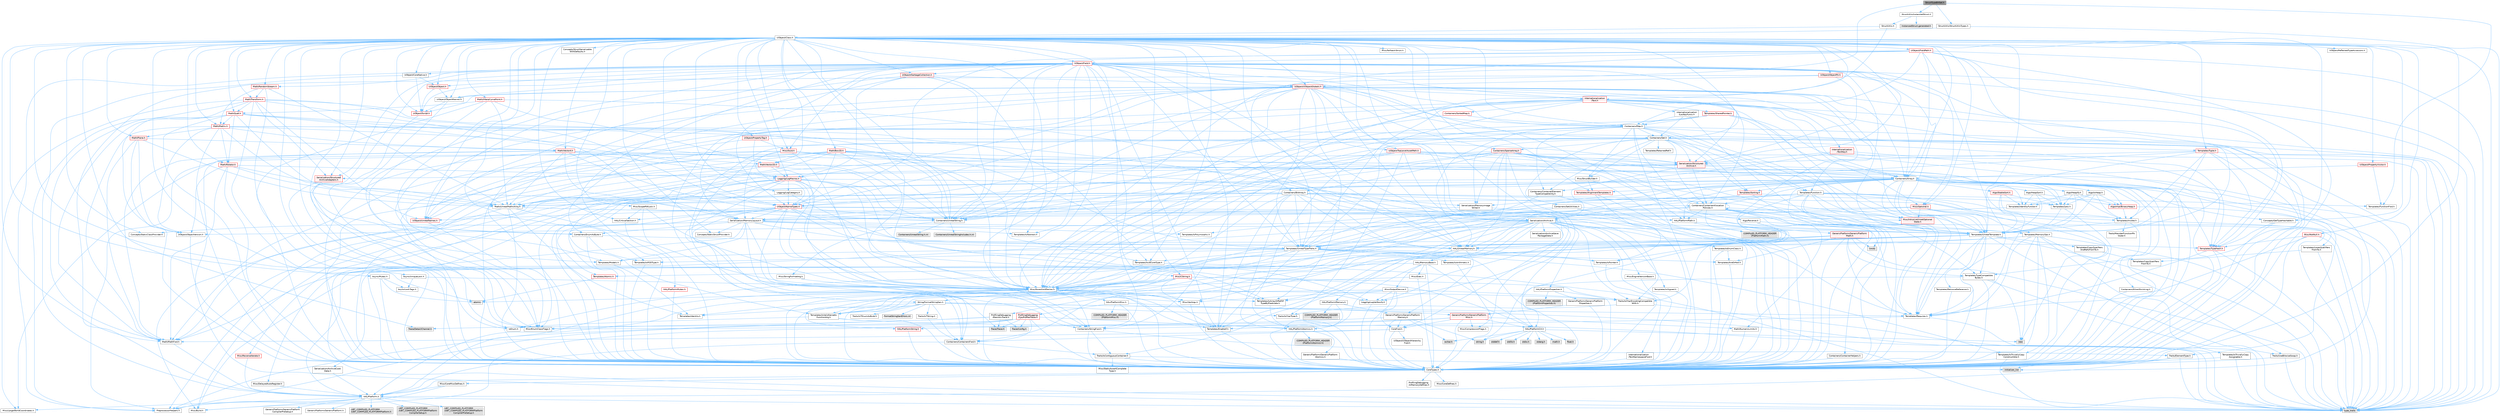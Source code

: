 digraph "StructTypeBitSet.h"
{
 // INTERACTIVE_SVG=YES
 // LATEX_PDF_SIZE
  bgcolor="transparent";
  edge [fontname=Helvetica,fontsize=10,labelfontname=Helvetica,labelfontsize=10];
  node [fontname=Helvetica,fontsize=10,shape=box,height=0.2,width=0.4];
  Node1 [id="Node000001",label="StructTypeBitSet.h",height=0.2,width=0.4,color="gray40", fillcolor="grey60", style="filled", fontcolor="black",tooltip=" "];
  Node1 -> Node2 [id="edge1_Node000001_Node000002",color="steelblue1",style="solid",tooltip=" "];
  Node2 [id="Node000002",label="Containers/BitArray.h",height=0.2,width=0.4,color="grey40", fillcolor="white", style="filled",URL="$d1/de4/BitArray_8h.html",tooltip=" "];
  Node2 -> Node3 [id="edge2_Node000002_Node000003",color="steelblue1",style="solid",tooltip=" "];
  Node3 [id="Node000003",label="Containers/ContainerAllocation\lPolicies.h",height=0.2,width=0.4,color="grey40", fillcolor="white", style="filled",URL="$d7/dff/ContainerAllocationPolicies_8h.html",tooltip=" "];
  Node3 -> Node4 [id="edge3_Node000003_Node000004",color="steelblue1",style="solid",tooltip=" "];
  Node4 [id="Node000004",label="CoreTypes.h",height=0.2,width=0.4,color="grey40", fillcolor="white", style="filled",URL="$dc/dec/CoreTypes_8h.html",tooltip=" "];
  Node4 -> Node5 [id="edge4_Node000004_Node000005",color="steelblue1",style="solid",tooltip=" "];
  Node5 [id="Node000005",label="HAL/Platform.h",height=0.2,width=0.4,color="grey40", fillcolor="white", style="filled",URL="$d9/dd0/Platform_8h.html",tooltip=" "];
  Node5 -> Node6 [id="edge5_Node000005_Node000006",color="steelblue1",style="solid",tooltip=" "];
  Node6 [id="Node000006",label="Misc/Build.h",height=0.2,width=0.4,color="grey40", fillcolor="white", style="filled",URL="$d3/dbb/Build_8h.html",tooltip=" "];
  Node5 -> Node7 [id="edge6_Node000005_Node000007",color="steelblue1",style="solid",tooltip=" "];
  Node7 [id="Node000007",label="Misc/LargeWorldCoordinates.h",height=0.2,width=0.4,color="grey40", fillcolor="white", style="filled",URL="$d2/dcb/LargeWorldCoordinates_8h.html",tooltip=" "];
  Node5 -> Node8 [id="edge7_Node000005_Node000008",color="steelblue1",style="solid",tooltip=" "];
  Node8 [id="Node000008",label="type_traits",height=0.2,width=0.4,color="grey60", fillcolor="#E0E0E0", style="filled",tooltip=" "];
  Node5 -> Node9 [id="edge8_Node000005_Node000009",color="steelblue1",style="solid",tooltip=" "];
  Node9 [id="Node000009",label="PreprocessorHelpers.h",height=0.2,width=0.4,color="grey40", fillcolor="white", style="filled",URL="$db/ddb/PreprocessorHelpers_8h.html",tooltip=" "];
  Node5 -> Node10 [id="edge9_Node000005_Node000010",color="steelblue1",style="solid",tooltip=" "];
  Node10 [id="Node000010",label="UBT_COMPILED_PLATFORM\l/UBT_COMPILED_PLATFORMPlatform\lCompilerPreSetup.h",height=0.2,width=0.4,color="grey60", fillcolor="#E0E0E0", style="filled",tooltip=" "];
  Node5 -> Node11 [id="edge10_Node000005_Node000011",color="steelblue1",style="solid",tooltip=" "];
  Node11 [id="Node000011",label="GenericPlatform/GenericPlatform\lCompilerPreSetup.h",height=0.2,width=0.4,color="grey40", fillcolor="white", style="filled",URL="$d9/dc8/GenericPlatformCompilerPreSetup_8h.html",tooltip=" "];
  Node5 -> Node12 [id="edge11_Node000005_Node000012",color="steelblue1",style="solid",tooltip=" "];
  Node12 [id="Node000012",label="GenericPlatform/GenericPlatform.h",height=0.2,width=0.4,color="grey40", fillcolor="white", style="filled",URL="$d6/d84/GenericPlatform_8h.html",tooltip=" "];
  Node5 -> Node13 [id="edge12_Node000005_Node000013",color="steelblue1",style="solid",tooltip=" "];
  Node13 [id="Node000013",label="UBT_COMPILED_PLATFORM\l/UBT_COMPILED_PLATFORMPlatform.h",height=0.2,width=0.4,color="grey60", fillcolor="#E0E0E0", style="filled",tooltip=" "];
  Node5 -> Node14 [id="edge13_Node000005_Node000014",color="steelblue1",style="solid",tooltip=" "];
  Node14 [id="Node000014",label="UBT_COMPILED_PLATFORM\l/UBT_COMPILED_PLATFORMPlatform\lCompilerSetup.h",height=0.2,width=0.4,color="grey60", fillcolor="#E0E0E0", style="filled",tooltip=" "];
  Node4 -> Node15 [id="edge14_Node000004_Node000015",color="steelblue1",style="solid",tooltip=" "];
  Node15 [id="Node000015",label="ProfilingDebugging\l/UMemoryDefines.h",height=0.2,width=0.4,color="grey40", fillcolor="white", style="filled",URL="$d2/da2/UMemoryDefines_8h.html",tooltip=" "];
  Node4 -> Node16 [id="edge15_Node000004_Node000016",color="steelblue1",style="solid",tooltip=" "];
  Node16 [id="Node000016",label="Misc/CoreMiscDefines.h",height=0.2,width=0.4,color="grey40", fillcolor="white", style="filled",URL="$da/d38/CoreMiscDefines_8h.html",tooltip=" "];
  Node16 -> Node5 [id="edge16_Node000016_Node000005",color="steelblue1",style="solid",tooltip=" "];
  Node16 -> Node9 [id="edge17_Node000016_Node000009",color="steelblue1",style="solid",tooltip=" "];
  Node4 -> Node17 [id="edge18_Node000004_Node000017",color="steelblue1",style="solid",tooltip=" "];
  Node17 [id="Node000017",label="Misc/CoreDefines.h",height=0.2,width=0.4,color="grey40", fillcolor="white", style="filled",URL="$d3/dd2/CoreDefines_8h.html",tooltip=" "];
  Node3 -> Node18 [id="edge19_Node000003_Node000018",color="steelblue1",style="solid",tooltip=" "];
  Node18 [id="Node000018",label="Containers/ContainerHelpers.h",height=0.2,width=0.4,color="grey40", fillcolor="white", style="filled",URL="$d7/d33/ContainerHelpers_8h.html",tooltip=" "];
  Node18 -> Node4 [id="edge20_Node000018_Node000004",color="steelblue1",style="solid",tooltip=" "];
  Node3 -> Node3 [id="edge21_Node000003_Node000003",color="steelblue1",style="solid",tooltip=" "];
  Node3 -> Node19 [id="edge22_Node000003_Node000019",color="steelblue1",style="solid",tooltip=" "];
  Node19 [id="Node000019",label="HAL/PlatformMath.h",height=0.2,width=0.4,color="grey40", fillcolor="white", style="filled",URL="$dc/d53/PlatformMath_8h.html",tooltip=" "];
  Node19 -> Node4 [id="edge23_Node000019_Node000004",color="steelblue1",style="solid",tooltip=" "];
  Node19 -> Node20 [id="edge24_Node000019_Node000020",color="steelblue1",style="solid",tooltip=" "];
  Node20 [id="Node000020",label="GenericPlatform/GenericPlatform\lMath.h",height=0.2,width=0.4,color="red", fillcolor="#FFF0F0", style="filled",URL="$d5/d79/GenericPlatformMath_8h.html",tooltip=" "];
  Node20 -> Node4 [id="edge25_Node000020_Node000004",color="steelblue1",style="solid",tooltip=" "];
  Node20 -> Node21 [id="edge26_Node000020_Node000021",color="steelblue1",style="solid",tooltip=" "];
  Node21 [id="Node000021",label="Containers/ContainersFwd.h",height=0.2,width=0.4,color="grey40", fillcolor="white", style="filled",URL="$d4/d0a/ContainersFwd_8h.html",tooltip=" "];
  Node21 -> Node5 [id="edge27_Node000021_Node000005",color="steelblue1",style="solid",tooltip=" "];
  Node21 -> Node4 [id="edge28_Node000021_Node000004",color="steelblue1",style="solid",tooltip=" "];
  Node21 -> Node22 [id="edge29_Node000021_Node000022",color="steelblue1",style="solid",tooltip=" "];
  Node22 [id="Node000022",label="Traits/IsContiguousContainer.h",height=0.2,width=0.4,color="grey40", fillcolor="white", style="filled",URL="$d5/d3c/IsContiguousContainer_8h.html",tooltip=" "];
  Node22 -> Node4 [id="edge30_Node000022_Node000004",color="steelblue1",style="solid",tooltip=" "];
  Node22 -> Node23 [id="edge31_Node000022_Node000023",color="steelblue1",style="solid",tooltip=" "];
  Node23 [id="Node000023",label="Misc/StaticAssertComplete\lType.h",height=0.2,width=0.4,color="grey40", fillcolor="white", style="filled",URL="$d5/d4e/StaticAssertCompleteType_8h.html",tooltip=" "];
  Node22 -> Node24 [id="edge32_Node000022_Node000024",color="steelblue1",style="solid",tooltip=" "];
  Node24 [id="Node000024",label="initializer_list",height=0.2,width=0.4,color="grey60", fillcolor="#E0E0E0", style="filled",tooltip=" "];
  Node20 -> Node25 [id="edge33_Node000020_Node000025",color="steelblue1",style="solid",tooltip=" "];
  Node25 [id="Node000025",label="HAL/PlatformCrt.h",height=0.2,width=0.4,color="grey40", fillcolor="white", style="filled",URL="$d8/d75/PlatformCrt_8h.html",tooltip=" "];
  Node25 -> Node26 [id="edge34_Node000025_Node000026",color="steelblue1",style="solid",tooltip=" "];
  Node26 [id="Node000026",label="new",height=0.2,width=0.4,color="grey60", fillcolor="#E0E0E0", style="filled",tooltip=" "];
  Node25 -> Node27 [id="edge35_Node000025_Node000027",color="steelblue1",style="solid",tooltip=" "];
  Node27 [id="Node000027",label="wchar.h",height=0.2,width=0.4,color="grey60", fillcolor="#E0E0E0", style="filled",tooltip=" "];
  Node25 -> Node28 [id="edge36_Node000025_Node000028",color="steelblue1",style="solid",tooltip=" "];
  Node28 [id="Node000028",label="stddef.h",height=0.2,width=0.4,color="grey60", fillcolor="#E0E0E0", style="filled",tooltip=" "];
  Node25 -> Node29 [id="edge37_Node000025_Node000029",color="steelblue1",style="solid",tooltip=" "];
  Node29 [id="Node000029",label="stdlib.h",height=0.2,width=0.4,color="grey60", fillcolor="#E0E0E0", style="filled",tooltip=" "];
  Node25 -> Node30 [id="edge38_Node000025_Node000030",color="steelblue1",style="solid",tooltip=" "];
  Node30 [id="Node000030",label="stdio.h",height=0.2,width=0.4,color="grey60", fillcolor="#E0E0E0", style="filled",tooltip=" "];
  Node25 -> Node31 [id="edge39_Node000025_Node000031",color="steelblue1",style="solid",tooltip=" "];
  Node31 [id="Node000031",label="stdarg.h",height=0.2,width=0.4,color="grey60", fillcolor="#E0E0E0", style="filled",tooltip=" "];
  Node25 -> Node32 [id="edge40_Node000025_Node000032",color="steelblue1",style="solid",tooltip=" "];
  Node32 [id="Node000032",label="math.h",height=0.2,width=0.4,color="grey60", fillcolor="#E0E0E0", style="filled",tooltip=" "];
  Node25 -> Node33 [id="edge41_Node000025_Node000033",color="steelblue1",style="solid",tooltip=" "];
  Node33 [id="Node000033",label="float.h",height=0.2,width=0.4,color="grey60", fillcolor="#E0E0E0", style="filled",tooltip=" "];
  Node25 -> Node34 [id="edge42_Node000025_Node000034",color="steelblue1",style="solid",tooltip=" "];
  Node34 [id="Node000034",label="string.h",height=0.2,width=0.4,color="grey60", fillcolor="#E0E0E0", style="filled",tooltip=" "];
  Node20 -> Node35 [id="edge43_Node000020_Node000035",color="steelblue1",style="solid",tooltip=" "];
  Node35 [id="Node000035",label="Templates/AndOrNot.h",height=0.2,width=0.4,color="grey40", fillcolor="white", style="filled",URL="$db/d0a/AndOrNot_8h.html",tooltip=" "];
  Node35 -> Node4 [id="edge44_Node000035_Node000004",color="steelblue1",style="solid",tooltip=" "];
  Node20 -> Node39 [id="edge45_Node000020_Node000039",color="steelblue1",style="solid",tooltip=" "];
  Node39 [id="Node000039",label="Templates/UnrealTypeTraits.h",height=0.2,width=0.4,color="grey40", fillcolor="white", style="filled",URL="$d2/d2d/UnrealTypeTraits_8h.html",tooltip=" "];
  Node39 -> Node4 [id="edge46_Node000039_Node000004",color="steelblue1",style="solid",tooltip=" "];
  Node39 -> Node40 [id="edge47_Node000039_Node000040",color="steelblue1",style="solid",tooltip=" "];
  Node40 [id="Node000040",label="Templates/IsPointer.h",height=0.2,width=0.4,color="grey40", fillcolor="white", style="filled",URL="$d7/d05/IsPointer_8h.html",tooltip=" "];
  Node40 -> Node4 [id="edge48_Node000040_Node000004",color="steelblue1",style="solid",tooltip=" "];
  Node39 -> Node41 [id="edge49_Node000039_Node000041",color="steelblue1",style="solid",tooltip=" "];
  Node41 [id="Node000041",label="Misc/AssertionMacros.h",height=0.2,width=0.4,color="grey40", fillcolor="white", style="filled",URL="$d0/dfa/AssertionMacros_8h.html",tooltip=" "];
  Node41 -> Node4 [id="edge50_Node000041_Node000004",color="steelblue1",style="solid",tooltip=" "];
  Node41 -> Node5 [id="edge51_Node000041_Node000005",color="steelblue1",style="solid",tooltip=" "];
  Node41 -> Node42 [id="edge52_Node000041_Node000042",color="steelblue1",style="solid",tooltip=" "];
  Node42 [id="Node000042",label="HAL/PlatformMisc.h",height=0.2,width=0.4,color="grey40", fillcolor="white", style="filled",URL="$d0/df5/PlatformMisc_8h.html",tooltip=" "];
  Node42 -> Node4 [id="edge53_Node000042_Node000004",color="steelblue1",style="solid",tooltip=" "];
  Node42 -> Node43 [id="edge54_Node000042_Node000043",color="steelblue1",style="solid",tooltip=" "];
  Node43 [id="Node000043",label="GenericPlatform/GenericPlatform\lMisc.h",height=0.2,width=0.4,color="red", fillcolor="#FFF0F0", style="filled",URL="$db/d9a/GenericPlatformMisc_8h.html",tooltip=" "];
  Node43 -> Node44 [id="edge55_Node000043_Node000044",color="steelblue1",style="solid",tooltip=" "];
  Node44 [id="Node000044",label="Containers/StringFwd.h",height=0.2,width=0.4,color="grey40", fillcolor="white", style="filled",URL="$df/d37/StringFwd_8h.html",tooltip=" "];
  Node44 -> Node4 [id="edge56_Node000044_Node000004",color="steelblue1",style="solid",tooltip=" "];
  Node44 -> Node45 [id="edge57_Node000044_Node000045",color="steelblue1",style="solid",tooltip=" "];
  Node45 [id="Node000045",label="Traits/ElementType.h",height=0.2,width=0.4,color="grey40", fillcolor="white", style="filled",URL="$d5/d4f/ElementType_8h.html",tooltip=" "];
  Node45 -> Node5 [id="edge58_Node000045_Node000005",color="steelblue1",style="solid",tooltip=" "];
  Node45 -> Node24 [id="edge59_Node000045_Node000024",color="steelblue1",style="solid",tooltip=" "];
  Node45 -> Node8 [id="edge60_Node000045_Node000008",color="steelblue1",style="solid",tooltip=" "];
  Node44 -> Node22 [id="edge61_Node000044_Node000022",color="steelblue1",style="solid",tooltip=" "];
  Node43 -> Node46 [id="edge62_Node000043_Node000046",color="steelblue1",style="solid",tooltip=" "];
  Node46 [id="Node000046",label="CoreFwd.h",height=0.2,width=0.4,color="grey40", fillcolor="white", style="filled",URL="$d1/d1e/CoreFwd_8h.html",tooltip=" "];
  Node46 -> Node4 [id="edge63_Node000046_Node000004",color="steelblue1",style="solid",tooltip=" "];
  Node46 -> Node21 [id="edge64_Node000046_Node000021",color="steelblue1",style="solid",tooltip=" "];
  Node46 -> Node47 [id="edge65_Node000046_Node000047",color="steelblue1",style="solid",tooltip=" "];
  Node47 [id="Node000047",label="Math/MathFwd.h",height=0.2,width=0.4,color="grey40", fillcolor="white", style="filled",URL="$d2/d10/MathFwd_8h.html",tooltip=" "];
  Node47 -> Node5 [id="edge66_Node000047_Node000005",color="steelblue1",style="solid",tooltip=" "];
  Node46 -> Node48 [id="edge67_Node000046_Node000048",color="steelblue1",style="solid",tooltip=" "];
  Node48 [id="Node000048",label="UObject/UObjectHierarchy\lFwd.h",height=0.2,width=0.4,color="grey40", fillcolor="white", style="filled",URL="$d3/d13/UObjectHierarchyFwd_8h.html",tooltip=" "];
  Node43 -> Node4 [id="edge68_Node000043_Node000004",color="steelblue1",style="solid",tooltip=" "];
  Node43 -> Node25 [id="edge69_Node000043_Node000025",color="steelblue1",style="solid",tooltip=" "];
  Node43 -> Node50 [id="edge70_Node000043_Node000050",color="steelblue1",style="solid",tooltip=" "];
  Node50 [id="Node000050",label="Math/NumericLimits.h",height=0.2,width=0.4,color="grey40", fillcolor="white", style="filled",URL="$df/d1b/NumericLimits_8h.html",tooltip=" "];
  Node50 -> Node4 [id="edge71_Node000050_Node000004",color="steelblue1",style="solid",tooltip=" "];
  Node43 -> Node51 [id="edge72_Node000043_Node000051",color="steelblue1",style="solid",tooltip=" "];
  Node51 [id="Node000051",label="Misc/CompressionFlags.h",height=0.2,width=0.4,color="grey40", fillcolor="white", style="filled",URL="$d9/d76/CompressionFlags_8h.html",tooltip=" "];
  Node43 -> Node52 [id="edge73_Node000043_Node000052",color="steelblue1",style="solid",tooltip=" "];
  Node52 [id="Node000052",label="Misc/EnumClassFlags.h",height=0.2,width=0.4,color="grey40", fillcolor="white", style="filled",URL="$d8/de7/EnumClassFlags_8h.html",tooltip=" "];
  Node42 -> Node55 [id="edge74_Node000042_Node000055",color="steelblue1",style="solid",tooltip=" "];
  Node55 [id="Node000055",label="COMPILED_PLATFORM_HEADER\l(PlatformMisc.h)",height=0.2,width=0.4,color="grey60", fillcolor="#E0E0E0", style="filled",tooltip=" "];
  Node42 -> Node56 [id="edge75_Node000042_Node000056",color="steelblue1",style="solid",tooltip=" "];
  Node56 [id="Node000056",label="ProfilingDebugging\l/CpuProfilerTrace.h",height=0.2,width=0.4,color="red", fillcolor="#FFF0F0", style="filled",URL="$da/dcb/CpuProfilerTrace_8h.html",tooltip=" "];
  Node56 -> Node4 [id="edge76_Node000056_Node000004",color="steelblue1",style="solid",tooltip=" "];
  Node56 -> Node21 [id="edge77_Node000056_Node000021",color="steelblue1",style="solid",tooltip=" "];
  Node56 -> Node57 [id="edge78_Node000056_Node000057",color="steelblue1",style="solid",tooltip=" "];
  Node57 [id="Node000057",label="HAL/PlatformAtomics.h",height=0.2,width=0.4,color="grey40", fillcolor="white", style="filled",URL="$d3/d36/PlatformAtomics_8h.html",tooltip=" "];
  Node57 -> Node4 [id="edge79_Node000057_Node000004",color="steelblue1",style="solid",tooltip=" "];
  Node57 -> Node58 [id="edge80_Node000057_Node000058",color="steelblue1",style="solid",tooltip=" "];
  Node58 [id="Node000058",label="GenericPlatform/GenericPlatform\lAtomics.h",height=0.2,width=0.4,color="grey40", fillcolor="white", style="filled",URL="$da/d72/GenericPlatformAtomics_8h.html",tooltip=" "];
  Node58 -> Node4 [id="edge81_Node000058_Node000004",color="steelblue1",style="solid",tooltip=" "];
  Node57 -> Node59 [id="edge82_Node000057_Node000059",color="steelblue1",style="solid",tooltip=" "];
  Node59 [id="Node000059",label="COMPILED_PLATFORM_HEADER\l(PlatformAtomics.h)",height=0.2,width=0.4,color="grey60", fillcolor="#E0E0E0", style="filled",tooltip=" "];
  Node56 -> Node9 [id="edge83_Node000056_Node000009",color="steelblue1",style="solid",tooltip=" "];
  Node56 -> Node6 [id="edge84_Node000056_Node000006",color="steelblue1",style="solid",tooltip=" "];
  Node56 -> Node60 [id="edge85_Node000056_Node000060",color="steelblue1",style="solid",tooltip=" "];
  Node60 [id="Node000060",label="Trace/Config.h",height=0.2,width=0.4,color="grey60", fillcolor="#E0E0E0", style="filled",tooltip=" "];
  Node56 -> Node61 [id="edge86_Node000056_Node000061",color="steelblue1",style="solid",tooltip=" "];
  Node61 [id="Node000061",label="Trace/Detail/Channel.h",height=0.2,width=0.4,color="grey60", fillcolor="#E0E0E0", style="filled",tooltip=" "];
  Node56 -> Node63 [id="edge87_Node000056_Node000063",color="steelblue1",style="solid",tooltip=" "];
  Node63 [id="Node000063",label="Trace/Trace.h",height=0.2,width=0.4,color="grey60", fillcolor="#E0E0E0", style="filled",tooltip=" "];
  Node41 -> Node9 [id="edge88_Node000041_Node000009",color="steelblue1",style="solid",tooltip=" "];
  Node41 -> Node64 [id="edge89_Node000041_Node000064",color="steelblue1",style="solid",tooltip=" "];
  Node64 [id="Node000064",label="Templates/EnableIf.h",height=0.2,width=0.4,color="grey40", fillcolor="white", style="filled",URL="$d7/d60/EnableIf_8h.html",tooltip=" "];
  Node64 -> Node4 [id="edge90_Node000064_Node000004",color="steelblue1",style="solid",tooltip=" "];
  Node41 -> Node65 [id="edge91_Node000041_Node000065",color="steelblue1",style="solid",tooltip=" "];
  Node65 [id="Node000065",label="Templates/IsArrayOrRefOf\lTypeByPredicate.h",height=0.2,width=0.4,color="grey40", fillcolor="white", style="filled",URL="$d6/da1/IsArrayOrRefOfTypeByPredicate_8h.html",tooltip=" "];
  Node65 -> Node4 [id="edge92_Node000065_Node000004",color="steelblue1",style="solid",tooltip=" "];
  Node41 -> Node66 [id="edge93_Node000041_Node000066",color="steelblue1",style="solid",tooltip=" "];
  Node66 [id="Node000066",label="Templates/IsValidVariadic\lFunctionArg.h",height=0.2,width=0.4,color="grey40", fillcolor="white", style="filled",URL="$d0/dc8/IsValidVariadicFunctionArg_8h.html",tooltip=" "];
  Node66 -> Node4 [id="edge94_Node000066_Node000004",color="steelblue1",style="solid",tooltip=" "];
  Node66 -> Node67 [id="edge95_Node000066_Node000067",color="steelblue1",style="solid",tooltip=" "];
  Node67 [id="Node000067",label="IsEnum.h",height=0.2,width=0.4,color="grey40", fillcolor="white", style="filled",URL="$d4/de5/IsEnum_8h.html",tooltip=" "];
  Node66 -> Node8 [id="edge96_Node000066_Node000008",color="steelblue1",style="solid",tooltip=" "];
  Node41 -> Node68 [id="edge97_Node000041_Node000068",color="steelblue1",style="solid",tooltip=" "];
  Node68 [id="Node000068",label="Traits/IsCharEncodingCompatible\lWith.h",height=0.2,width=0.4,color="grey40", fillcolor="white", style="filled",URL="$df/dd1/IsCharEncodingCompatibleWith_8h.html",tooltip=" "];
  Node68 -> Node8 [id="edge98_Node000068_Node000008",color="steelblue1",style="solid",tooltip=" "];
  Node68 -> Node69 [id="edge99_Node000068_Node000069",color="steelblue1",style="solid",tooltip=" "];
  Node69 [id="Node000069",label="Traits/IsCharType.h",height=0.2,width=0.4,color="grey40", fillcolor="white", style="filled",URL="$db/d51/IsCharType_8h.html",tooltip=" "];
  Node69 -> Node4 [id="edge100_Node000069_Node000004",color="steelblue1",style="solid",tooltip=" "];
  Node41 -> Node70 [id="edge101_Node000041_Node000070",color="steelblue1",style="solid",tooltip=" "];
  Node70 [id="Node000070",label="Misc/VarArgs.h",height=0.2,width=0.4,color="grey40", fillcolor="white", style="filled",URL="$d5/d6f/VarArgs_8h.html",tooltip=" "];
  Node70 -> Node4 [id="edge102_Node000070_Node000004",color="steelblue1",style="solid",tooltip=" "];
  Node41 -> Node71 [id="edge103_Node000041_Node000071",color="steelblue1",style="solid",tooltip=" "];
  Node71 [id="Node000071",label="String/FormatStringSan.h",height=0.2,width=0.4,color="grey40", fillcolor="white", style="filled",URL="$d3/d8b/FormatStringSan_8h.html",tooltip=" "];
  Node71 -> Node8 [id="edge104_Node000071_Node000008",color="steelblue1",style="solid",tooltip=" "];
  Node71 -> Node4 [id="edge105_Node000071_Node000004",color="steelblue1",style="solid",tooltip=" "];
  Node71 -> Node72 [id="edge106_Node000071_Node000072",color="steelblue1",style="solid",tooltip=" "];
  Node72 [id="Node000072",label="Templates/Requires.h",height=0.2,width=0.4,color="grey40", fillcolor="white", style="filled",URL="$dc/d96/Requires_8h.html",tooltip=" "];
  Node72 -> Node64 [id="edge107_Node000072_Node000064",color="steelblue1",style="solid",tooltip=" "];
  Node72 -> Node8 [id="edge108_Node000072_Node000008",color="steelblue1",style="solid",tooltip=" "];
  Node71 -> Node73 [id="edge109_Node000071_Node000073",color="steelblue1",style="solid",tooltip=" "];
  Node73 [id="Node000073",label="Templates/Identity.h",height=0.2,width=0.4,color="grey40", fillcolor="white", style="filled",URL="$d0/dd5/Identity_8h.html",tooltip=" "];
  Node71 -> Node66 [id="edge110_Node000071_Node000066",color="steelblue1",style="solid",tooltip=" "];
  Node71 -> Node69 [id="edge111_Node000071_Node000069",color="steelblue1",style="solid",tooltip=" "];
  Node71 -> Node74 [id="edge112_Node000071_Node000074",color="steelblue1",style="solid",tooltip=" "];
  Node74 [id="Node000074",label="Traits/IsTEnumAsByte.h",height=0.2,width=0.4,color="grey40", fillcolor="white", style="filled",URL="$d1/de6/IsTEnumAsByte_8h.html",tooltip=" "];
  Node71 -> Node75 [id="edge113_Node000071_Node000075",color="steelblue1",style="solid",tooltip=" "];
  Node75 [id="Node000075",label="Traits/IsTString.h",height=0.2,width=0.4,color="grey40", fillcolor="white", style="filled",URL="$d0/df8/IsTString_8h.html",tooltip=" "];
  Node75 -> Node21 [id="edge114_Node000075_Node000021",color="steelblue1",style="solid",tooltip=" "];
  Node71 -> Node21 [id="edge115_Node000071_Node000021",color="steelblue1",style="solid",tooltip=" "];
  Node71 -> Node76 [id="edge116_Node000071_Node000076",color="steelblue1",style="solid",tooltip=" "];
  Node76 [id="Node000076",label="FormatStringSanErrors.inl",height=0.2,width=0.4,color="grey60", fillcolor="#E0E0E0", style="filled",tooltip=" "];
  Node41 -> Node77 [id="edge117_Node000041_Node000077",color="steelblue1",style="solid",tooltip=" "];
  Node77 [id="Node000077",label="atomic",height=0.2,width=0.4,color="grey60", fillcolor="#E0E0E0", style="filled",tooltip=" "];
  Node39 -> Node35 [id="edge118_Node000039_Node000035",color="steelblue1",style="solid",tooltip=" "];
  Node39 -> Node64 [id="edge119_Node000039_Node000064",color="steelblue1",style="solid",tooltip=" "];
  Node39 -> Node78 [id="edge120_Node000039_Node000078",color="steelblue1",style="solid",tooltip=" "];
  Node78 [id="Node000078",label="Templates/IsArithmetic.h",height=0.2,width=0.4,color="grey40", fillcolor="white", style="filled",URL="$d2/d5d/IsArithmetic_8h.html",tooltip=" "];
  Node78 -> Node4 [id="edge121_Node000078_Node000004",color="steelblue1",style="solid",tooltip=" "];
  Node39 -> Node67 [id="edge122_Node000039_Node000067",color="steelblue1",style="solid",tooltip=" "];
  Node39 -> Node79 [id="edge123_Node000039_Node000079",color="steelblue1",style="solid",tooltip=" "];
  Node79 [id="Node000079",label="Templates/Models.h",height=0.2,width=0.4,color="grey40", fillcolor="white", style="filled",URL="$d3/d0c/Models_8h.html",tooltip=" "];
  Node79 -> Node73 [id="edge124_Node000079_Node000073",color="steelblue1",style="solid",tooltip=" "];
  Node39 -> Node80 [id="edge125_Node000039_Node000080",color="steelblue1",style="solid",tooltip=" "];
  Node80 [id="Node000080",label="Templates/IsPODType.h",height=0.2,width=0.4,color="grey40", fillcolor="white", style="filled",URL="$d7/db1/IsPODType_8h.html",tooltip=" "];
  Node80 -> Node4 [id="edge126_Node000080_Node000004",color="steelblue1",style="solid",tooltip=" "];
  Node39 -> Node81 [id="edge127_Node000039_Node000081",color="steelblue1",style="solid",tooltip=" "];
  Node81 [id="Node000081",label="Templates/IsUECoreType.h",height=0.2,width=0.4,color="grey40", fillcolor="white", style="filled",URL="$d1/db8/IsUECoreType_8h.html",tooltip=" "];
  Node81 -> Node4 [id="edge128_Node000081_Node000004",color="steelblue1",style="solid",tooltip=" "];
  Node81 -> Node8 [id="edge129_Node000081_Node000008",color="steelblue1",style="solid",tooltip=" "];
  Node39 -> Node82 [id="edge130_Node000039_Node000082",color="steelblue1",style="solid",tooltip=" "];
  Node82 [id="Node000082",label="Templates/IsTriviallyCopy\lConstructible.h",height=0.2,width=0.4,color="grey40", fillcolor="white", style="filled",URL="$d3/d78/IsTriviallyCopyConstructible_8h.html",tooltip=" "];
  Node82 -> Node4 [id="edge131_Node000082_Node000004",color="steelblue1",style="solid",tooltip=" "];
  Node82 -> Node8 [id="edge132_Node000082_Node000008",color="steelblue1",style="solid",tooltip=" "];
  Node20 -> Node72 [id="edge133_Node000020_Node000072",color="steelblue1",style="solid",tooltip=" "];
  Node20 -> Node86 [id="edge134_Node000020_Node000086",color="steelblue1",style="solid",tooltip=" "];
  Node86 [id="Node000086",label="Templates/TypeCompatible\lBytes.h",height=0.2,width=0.4,color="grey40", fillcolor="white", style="filled",URL="$df/d0a/TypeCompatibleBytes_8h.html",tooltip=" "];
  Node86 -> Node4 [id="edge135_Node000086_Node000004",color="steelblue1",style="solid",tooltip=" "];
  Node86 -> Node34 [id="edge136_Node000086_Node000034",color="steelblue1",style="solid",tooltip=" "];
  Node86 -> Node26 [id="edge137_Node000086_Node000026",color="steelblue1",style="solid",tooltip=" "];
  Node86 -> Node8 [id="edge138_Node000086_Node000008",color="steelblue1",style="solid",tooltip=" "];
  Node20 -> Node87 [id="edge139_Node000020_Node000087",color="steelblue1",style="solid",tooltip=" "];
  Node87 [id="Node000087",label="limits",height=0.2,width=0.4,color="grey60", fillcolor="#E0E0E0", style="filled",tooltip=" "];
  Node20 -> Node8 [id="edge140_Node000020_Node000008",color="steelblue1",style="solid",tooltip=" "];
  Node19 -> Node88 [id="edge141_Node000019_Node000088",color="steelblue1",style="solid",tooltip=" "];
  Node88 [id="Node000088",label="COMPILED_PLATFORM_HEADER\l(PlatformMath.h)",height=0.2,width=0.4,color="grey60", fillcolor="#E0E0E0", style="filled",tooltip=" "];
  Node3 -> Node89 [id="edge142_Node000003_Node000089",color="steelblue1",style="solid",tooltip=" "];
  Node89 [id="Node000089",label="HAL/UnrealMemory.h",height=0.2,width=0.4,color="grey40", fillcolor="white", style="filled",URL="$d9/d96/UnrealMemory_8h.html",tooltip=" "];
  Node89 -> Node4 [id="edge143_Node000089_Node000004",color="steelblue1",style="solid",tooltip=" "];
  Node89 -> Node90 [id="edge144_Node000089_Node000090",color="steelblue1",style="solid",tooltip=" "];
  Node90 [id="Node000090",label="GenericPlatform/GenericPlatform\lMemory.h",height=0.2,width=0.4,color="grey40", fillcolor="white", style="filled",URL="$dd/d22/GenericPlatformMemory_8h.html",tooltip=" "];
  Node90 -> Node46 [id="edge145_Node000090_Node000046",color="steelblue1",style="solid",tooltip=" "];
  Node90 -> Node4 [id="edge146_Node000090_Node000004",color="steelblue1",style="solid",tooltip=" "];
  Node90 -> Node91 [id="edge147_Node000090_Node000091",color="steelblue1",style="solid",tooltip=" "];
  Node91 [id="Node000091",label="HAL/PlatformString.h",height=0.2,width=0.4,color="red", fillcolor="#FFF0F0", style="filled",URL="$db/db5/PlatformString_8h.html",tooltip=" "];
  Node91 -> Node4 [id="edge148_Node000091_Node000004",color="steelblue1",style="solid",tooltip=" "];
  Node90 -> Node34 [id="edge149_Node000090_Node000034",color="steelblue1",style="solid",tooltip=" "];
  Node90 -> Node27 [id="edge150_Node000090_Node000027",color="steelblue1",style="solid",tooltip=" "];
  Node89 -> Node93 [id="edge151_Node000089_Node000093",color="steelblue1",style="solid",tooltip=" "];
  Node93 [id="Node000093",label="HAL/MemoryBase.h",height=0.2,width=0.4,color="grey40", fillcolor="white", style="filled",URL="$d6/d9f/MemoryBase_8h.html",tooltip=" "];
  Node93 -> Node4 [id="edge152_Node000093_Node000004",color="steelblue1",style="solid",tooltip=" "];
  Node93 -> Node57 [id="edge153_Node000093_Node000057",color="steelblue1",style="solid",tooltip=" "];
  Node93 -> Node25 [id="edge154_Node000093_Node000025",color="steelblue1",style="solid",tooltip=" "];
  Node93 -> Node94 [id="edge155_Node000093_Node000094",color="steelblue1",style="solid",tooltip=" "];
  Node94 [id="Node000094",label="Misc/Exec.h",height=0.2,width=0.4,color="grey40", fillcolor="white", style="filled",URL="$de/ddb/Exec_8h.html",tooltip=" "];
  Node94 -> Node4 [id="edge156_Node000094_Node000004",color="steelblue1",style="solid",tooltip=" "];
  Node94 -> Node41 [id="edge157_Node000094_Node000041",color="steelblue1",style="solid",tooltip=" "];
  Node93 -> Node95 [id="edge158_Node000093_Node000095",color="steelblue1",style="solid",tooltip=" "];
  Node95 [id="Node000095",label="Misc/OutputDevice.h",height=0.2,width=0.4,color="grey40", fillcolor="white", style="filled",URL="$d7/d32/OutputDevice_8h.html",tooltip=" "];
  Node95 -> Node46 [id="edge159_Node000095_Node000046",color="steelblue1",style="solid",tooltip=" "];
  Node95 -> Node4 [id="edge160_Node000095_Node000004",color="steelblue1",style="solid",tooltip=" "];
  Node95 -> Node96 [id="edge161_Node000095_Node000096",color="steelblue1",style="solid",tooltip=" "];
  Node96 [id="Node000096",label="Logging/LogVerbosity.h",height=0.2,width=0.4,color="grey40", fillcolor="white", style="filled",URL="$d2/d8f/LogVerbosity_8h.html",tooltip=" "];
  Node96 -> Node4 [id="edge162_Node000096_Node000004",color="steelblue1",style="solid",tooltip=" "];
  Node95 -> Node70 [id="edge163_Node000095_Node000070",color="steelblue1",style="solid",tooltip=" "];
  Node95 -> Node65 [id="edge164_Node000095_Node000065",color="steelblue1",style="solid",tooltip=" "];
  Node95 -> Node66 [id="edge165_Node000095_Node000066",color="steelblue1",style="solid",tooltip=" "];
  Node95 -> Node68 [id="edge166_Node000095_Node000068",color="steelblue1",style="solid",tooltip=" "];
  Node93 -> Node97 [id="edge167_Node000093_Node000097",color="steelblue1",style="solid",tooltip=" "];
  Node97 [id="Node000097",label="Templates/Atomic.h",height=0.2,width=0.4,color="red", fillcolor="#FFF0F0", style="filled",URL="$d3/d91/Atomic_8h.html",tooltip=" "];
  Node97 -> Node77 [id="edge168_Node000097_Node000077",color="steelblue1",style="solid",tooltip=" "];
  Node89 -> Node103 [id="edge169_Node000089_Node000103",color="steelblue1",style="solid",tooltip=" "];
  Node103 [id="Node000103",label="HAL/PlatformMemory.h",height=0.2,width=0.4,color="grey40", fillcolor="white", style="filled",URL="$de/d68/PlatformMemory_8h.html",tooltip=" "];
  Node103 -> Node4 [id="edge170_Node000103_Node000004",color="steelblue1",style="solid",tooltip=" "];
  Node103 -> Node90 [id="edge171_Node000103_Node000090",color="steelblue1",style="solid",tooltip=" "];
  Node103 -> Node104 [id="edge172_Node000103_Node000104",color="steelblue1",style="solid",tooltip=" "];
  Node104 [id="Node000104",label="COMPILED_PLATFORM_HEADER\l(PlatformMemory.h)",height=0.2,width=0.4,color="grey60", fillcolor="#E0E0E0", style="filled",tooltip=" "];
  Node89 -> Node105 [id="edge173_Node000089_Node000105",color="steelblue1",style="solid",tooltip=" "];
  Node105 [id="Node000105",label="ProfilingDebugging\l/MemoryTrace.h",height=0.2,width=0.4,color="grey40", fillcolor="white", style="filled",URL="$da/dd7/MemoryTrace_8h.html",tooltip=" "];
  Node105 -> Node5 [id="edge174_Node000105_Node000005",color="steelblue1",style="solid",tooltip=" "];
  Node105 -> Node52 [id="edge175_Node000105_Node000052",color="steelblue1",style="solid",tooltip=" "];
  Node105 -> Node60 [id="edge176_Node000105_Node000060",color="steelblue1",style="solid",tooltip=" "];
  Node105 -> Node63 [id="edge177_Node000105_Node000063",color="steelblue1",style="solid",tooltip=" "];
  Node89 -> Node40 [id="edge178_Node000089_Node000040",color="steelblue1",style="solid",tooltip=" "];
  Node3 -> Node50 [id="edge179_Node000003_Node000050",color="steelblue1",style="solid",tooltip=" "];
  Node3 -> Node41 [id="edge180_Node000003_Node000041",color="steelblue1",style="solid",tooltip=" "];
  Node3 -> Node106 [id="edge181_Node000003_Node000106",color="steelblue1",style="solid",tooltip=" "];
  Node106 [id="Node000106",label="Templates/IsPolymorphic.h",height=0.2,width=0.4,color="grey40", fillcolor="white", style="filled",URL="$dc/d20/IsPolymorphic_8h.html",tooltip=" "];
  Node3 -> Node107 [id="edge182_Node000003_Node000107",color="steelblue1",style="solid",tooltip=" "];
  Node107 [id="Node000107",label="Templates/MemoryOps.h",height=0.2,width=0.4,color="grey40", fillcolor="white", style="filled",URL="$db/dea/MemoryOps_8h.html",tooltip=" "];
  Node107 -> Node4 [id="edge183_Node000107_Node000004",color="steelblue1",style="solid",tooltip=" "];
  Node107 -> Node89 [id="edge184_Node000107_Node000089",color="steelblue1",style="solid",tooltip=" "];
  Node107 -> Node101 [id="edge185_Node000107_Node000101",color="steelblue1",style="solid",tooltip=" "];
  Node101 [id="Node000101",label="Templates/IsTriviallyCopy\lAssignable.h",height=0.2,width=0.4,color="grey40", fillcolor="white", style="filled",URL="$d2/df2/IsTriviallyCopyAssignable_8h.html",tooltip=" "];
  Node101 -> Node4 [id="edge186_Node000101_Node000004",color="steelblue1",style="solid",tooltip=" "];
  Node101 -> Node8 [id="edge187_Node000101_Node000008",color="steelblue1",style="solid",tooltip=" "];
  Node107 -> Node82 [id="edge188_Node000107_Node000082",color="steelblue1",style="solid",tooltip=" "];
  Node107 -> Node72 [id="edge189_Node000107_Node000072",color="steelblue1",style="solid",tooltip=" "];
  Node107 -> Node39 [id="edge190_Node000107_Node000039",color="steelblue1",style="solid",tooltip=" "];
  Node107 -> Node108 [id="edge191_Node000107_Node000108",color="steelblue1",style="solid",tooltip=" "];
  Node108 [id="Node000108",label="Traits/UseBitwiseSwap.h",height=0.2,width=0.4,color="grey40", fillcolor="white", style="filled",URL="$db/df3/UseBitwiseSwap_8h.html",tooltip=" "];
  Node108 -> Node4 [id="edge192_Node000108_Node000004",color="steelblue1",style="solid",tooltip=" "];
  Node108 -> Node8 [id="edge193_Node000108_Node000008",color="steelblue1",style="solid",tooltip=" "];
  Node107 -> Node26 [id="edge194_Node000107_Node000026",color="steelblue1",style="solid",tooltip=" "];
  Node107 -> Node8 [id="edge195_Node000107_Node000008",color="steelblue1",style="solid",tooltip=" "];
  Node3 -> Node86 [id="edge196_Node000003_Node000086",color="steelblue1",style="solid",tooltip=" "];
  Node3 -> Node8 [id="edge197_Node000003_Node000008",color="steelblue1",style="solid",tooltip=" "];
  Node2 -> Node4 [id="edge198_Node000002_Node000004",color="steelblue1",style="solid",tooltip=" "];
  Node2 -> Node57 [id="edge199_Node000002_Node000057",color="steelblue1",style="solid",tooltip=" "];
  Node2 -> Node89 [id="edge200_Node000002_Node000089",color="steelblue1",style="solid",tooltip=" "];
  Node2 -> Node109 [id="edge201_Node000002_Node000109",color="steelblue1",style="solid",tooltip=" "];
  Node109 [id="Node000109",label="Math/UnrealMathUtility.h",height=0.2,width=0.4,color="grey40", fillcolor="white", style="filled",URL="$db/db8/UnrealMathUtility_8h.html",tooltip=" "];
  Node109 -> Node4 [id="edge202_Node000109_Node000004",color="steelblue1",style="solid",tooltip=" "];
  Node109 -> Node41 [id="edge203_Node000109_Node000041",color="steelblue1",style="solid",tooltip=" "];
  Node109 -> Node19 [id="edge204_Node000109_Node000019",color="steelblue1",style="solid",tooltip=" "];
  Node109 -> Node47 [id="edge205_Node000109_Node000047",color="steelblue1",style="solid",tooltip=" "];
  Node109 -> Node73 [id="edge206_Node000109_Node000073",color="steelblue1",style="solid",tooltip=" "];
  Node109 -> Node72 [id="edge207_Node000109_Node000072",color="steelblue1",style="solid",tooltip=" "];
  Node2 -> Node41 [id="edge208_Node000002_Node000041",color="steelblue1",style="solid",tooltip=" "];
  Node2 -> Node52 [id="edge209_Node000002_Node000052",color="steelblue1",style="solid",tooltip=" "];
  Node2 -> Node110 [id="edge210_Node000002_Node000110",color="steelblue1",style="solid",tooltip=" "];
  Node110 [id="Node000110",label="Serialization/Archive.h",height=0.2,width=0.4,color="grey40", fillcolor="white", style="filled",URL="$d7/d3b/Archive_8h.html",tooltip=" "];
  Node110 -> Node46 [id="edge211_Node000110_Node000046",color="steelblue1",style="solid",tooltip=" "];
  Node110 -> Node4 [id="edge212_Node000110_Node000004",color="steelblue1",style="solid",tooltip=" "];
  Node110 -> Node111 [id="edge213_Node000110_Node000111",color="steelblue1",style="solid",tooltip=" "];
  Node111 [id="Node000111",label="HAL/PlatformProperties.h",height=0.2,width=0.4,color="grey40", fillcolor="white", style="filled",URL="$d9/db0/PlatformProperties_8h.html",tooltip=" "];
  Node111 -> Node4 [id="edge214_Node000111_Node000004",color="steelblue1",style="solid",tooltip=" "];
  Node111 -> Node112 [id="edge215_Node000111_Node000112",color="steelblue1",style="solid",tooltip=" "];
  Node112 [id="Node000112",label="GenericPlatform/GenericPlatform\lProperties.h",height=0.2,width=0.4,color="grey40", fillcolor="white", style="filled",URL="$d2/dcd/GenericPlatformProperties_8h.html",tooltip=" "];
  Node112 -> Node4 [id="edge216_Node000112_Node000004",color="steelblue1",style="solid",tooltip=" "];
  Node112 -> Node43 [id="edge217_Node000112_Node000043",color="steelblue1",style="solid",tooltip=" "];
  Node111 -> Node113 [id="edge218_Node000111_Node000113",color="steelblue1",style="solid",tooltip=" "];
  Node113 [id="Node000113",label="COMPILED_PLATFORM_HEADER\l(PlatformProperties.h)",height=0.2,width=0.4,color="grey60", fillcolor="#E0E0E0", style="filled",tooltip=" "];
  Node110 -> Node114 [id="edge219_Node000110_Node000114",color="steelblue1",style="solid",tooltip=" "];
  Node114 [id="Node000114",label="Internationalization\l/TextNamespaceFwd.h",height=0.2,width=0.4,color="grey40", fillcolor="white", style="filled",URL="$d8/d97/TextNamespaceFwd_8h.html",tooltip=" "];
  Node114 -> Node4 [id="edge220_Node000114_Node000004",color="steelblue1",style="solid",tooltip=" "];
  Node110 -> Node47 [id="edge221_Node000110_Node000047",color="steelblue1",style="solid",tooltip=" "];
  Node110 -> Node41 [id="edge222_Node000110_Node000041",color="steelblue1",style="solid",tooltip=" "];
  Node110 -> Node6 [id="edge223_Node000110_Node000006",color="steelblue1",style="solid",tooltip=" "];
  Node110 -> Node51 [id="edge224_Node000110_Node000051",color="steelblue1",style="solid",tooltip=" "];
  Node110 -> Node115 [id="edge225_Node000110_Node000115",color="steelblue1",style="solid",tooltip=" "];
  Node115 [id="Node000115",label="Misc/EngineVersionBase.h",height=0.2,width=0.4,color="grey40", fillcolor="white", style="filled",URL="$d5/d2b/EngineVersionBase_8h.html",tooltip=" "];
  Node115 -> Node4 [id="edge226_Node000115_Node000004",color="steelblue1",style="solid",tooltip=" "];
  Node110 -> Node70 [id="edge227_Node000110_Node000070",color="steelblue1",style="solid",tooltip=" "];
  Node110 -> Node116 [id="edge228_Node000110_Node000116",color="steelblue1",style="solid",tooltip=" "];
  Node116 [id="Node000116",label="Serialization/ArchiveCook\lData.h",height=0.2,width=0.4,color="grey40", fillcolor="white", style="filled",URL="$dc/db6/ArchiveCookData_8h.html",tooltip=" "];
  Node116 -> Node5 [id="edge229_Node000116_Node000005",color="steelblue1",style="solid",tooltip=" "];
  Node110 -> Node117 [id="edge230_Node000110_Node000117",color="steelblue1",style="solid",tooltip=" "];
  Node117 [id="Node000117",label="Serialization/ArchiveSave\lPackageData.h",height=0.2,width=0.4,color="grey40", fillcolor="white", style="filled",URL="$d1/d37/ArchiveSavePackageData_8h.html",tooltip=" "];
  Node110 -> Node64 [id="edge231_Node000110_Node000064",color="steelblue1",style="solid",tooltip=" "];
  Node110 -> Node65 [id="edge232_Node000110_Node000065",color="steelblue1",style="solid",tooltip=" "];
  Node110 -> Node118 [id="edge233_Node000110_Node000118",color="steelblue1",style="solid",tooltip=" "];
  Node118 [id="Node000118",label="Templates/IsEnumClass.h",height=0.2,width=0.4,color="grey40", fillcolor="white", style="filled",URL="$d7/d15/IsEnumClass_8h.html",tooltip=" "];
  Node118 -> Node4 [id="edge234_Node000118_Node000004",color="steelblue1",style="solid",tooltip=" "];
  Node118 -> Node35 [id="edge235_Node000118_Node000035",color="steelblue1",style="solid",tooltip=" "];
  Node110 -> Node84 [id="edge236_Node000110_Node000084",color="steelblue1",style="solid",tooltip=" "];
  Node84 [id="Node000084",label="Templates/IsSigned.h",height=0.2,width=0.4,color="grey40", fillcolor="white", style="filled",URL="$d8/dd8/IsSigned_8h.html",tooltip=" "];
  Node84 -> Node4 [id="edge237_Node000084_Node000004",color="steelblue1",style="solid",tooltip=" "];
  Node110 -> Node66 [id="edge238_Node000110_Node000066",color="steelblue1",style="solid",tooltip=" "];
  Node110 -> Node119 [id="edge239_Node000110_Node000119",color="steelblue1",style="solid",tooltip=" "];
  Node119 [id="Node000119",label="Templates/UnrealTemplate.h",height=0.2,width=0.4,color="grey40", fillcolor="white", style="filled",URL="$d4/d24/UnrealTemplate_8h.html",tooltip=" "];
  Node119 -> Node4 [id="edge240_Node000119_Node000004",color="steelblue1",style="solid",tooltip=" "];
  Node119 -> Node40 [id="edge241_Node000119_Node000040",color="steelblue1",style="solid",tooltip=" "];
  Node119 -> Node89 [id="edge242_Node000119_Node000089",color="steelblue1",style="solid",tooltip=" "];
  Node119 -> Node120 [id="edge243_Node000119_Node000120",color="steelblue1",style="solid",tooltip=" "];
  Node120 [id="Node000120",label="Templates/CopyQualifiers\lAndRefsFromTo.h",height=0.2,width=0.4,color="grey40", fillcolor="white", style="filled",URL="$d3/db3/CopyQualifiersAndRefsFromTo_8h.html",tooltip=" "];
  Node120 -> Node121 [id="edge244_Node000120_Node000121",color="steelblue1",style="solid",tooltip=" "];
  Node121 [id="Node000121",label="Templates/CopyQualifiers\lFromTo.h",height=0.2,width=0.4,color="grey40", fillcolor="white", style="filled",URL="$d5/db4/CopyQualifiersFromTo_8h.html",tooltip=" "];
  Node119 -> Node39 [id="edge245_Node000119_Node000039",color="steelblue1",style="solid",tooltip=" "];
  Node119 -> Node37 [id="edge246_Node000119_Node000037",color="steelblue1",style="solid",tooltip=" "];
  Node37 [id="Node000037",label="Templates/RemoveReference.h",height=0.2,width=0.4,color="grey40", fillcolor="white", style="filled",URL="$da/dbe/RemoveReference_8h.html",tooltip=" "];
  Node37 -> Node4 [id="edge247_Node000037_Node000004",color="steelblue1",style="solid",tooltip=" "];
  Node119 -> Node72 [id="edge248_Node000119_Node000072",color="steelblue1",style="solid",tooltip=" "];
  Node119 -> Node86 [id="edge249_Node000119_Node000086",color="steelblue1",style="solid",tooltip=" "];
  Node119 -> Node73 [id="edge250_Node000119_Node000073",color="steelblue1",style="solid",tooltip=" "];
  Node119 -> Node22 [id="edge251_Node000119_Node000022",color="steelblue1",style="solid",tooltip=" "];
  Node119 -> Node108 [id="edge252_Node000119_Node000108",color="steelblue1",style="solid",tooltip=" "];
  Node119 -> Node8 [id="edge253_Node000119_Node000008",color="steelblue1",style="solid",tooltip=" "];
  Node110 -> Node68 [id="edge254_Node000110_Node000068",color="steelblue1",style="solid",tooltip=" "];
  Node110 -> Node122 [id="edge255_Node000110_Node000122",color="steelblue1",style="solid",tooltip=" "];
  Node122 [id="Node000122",label="UObject/ObjectVersion.h",height=0.2,width=0.4,color="grey40", fillcolor="white", style="filled",URL="$da/d63/ObjectVersion_8h.html",tooltip=" "];
  Node122 -> Node4 [id="edge256_Node000122_Node000004",color="steelblue1",style="solid",tooltip=" "];
  Node2 -> Node123 [id="edge257_Node000002_Node000123",color="steelblue1",style="solid",tooltip=" "];
  Node123 [id="Node000123",label="Serialization/MemoryImage\lWriter.h",height=0.2,width=0.4,color="grey40", fillcolor="white", style="filled",URL="$d0/d08/MemoryImageWriter_8h.html",tooltip=" "];
  Node123 -> Node4 [id="edge258_Node000123_Node000004",color="steelblue1",style="solid",tooltip=" "];
  Node123 -> Node124 [id="edge259_Node000123_Node000124",color="steelblue1",style="solid",tooltip=" "];
  Node124 [id="Node000124",label="Serialization/MemoryLayout.h",height=0.2,width=0.4,color="grey40", fillcolor="white", style="filled",URL="$d7/d66/MemoryLayout_8h.html",tooltip=" "];
  Node124 -> Node125 [id="edge260_Node000124_Node000125",color="steelblue1",style="solid",tooltip=" "];
  Node125 [id="Node000125",label="Concepts/StaticClassProvider.h",height=0.2,width=0.4,color="grey40", fillcolor="white", style="filled",URL="$dd/d83/StaticClassProvider_8h.html",tooltip=" "];
  Node124 -> Node126 [id="edge261_Node000124_Node000126",color="steelblue1",style="solid",tooltip=" "];
  Node126 [id="Node000126",label="Concepts/StaticStructProvider.h",height=0.2,width=0.4,color="grey40", fillcolor="white", style="filled",URL="$d5/d77/StaticStructProvider_8h.html",tooltip=" "];
  Node124 -> Node127 [id="edge262_Node000124_Node000127",color="steelblue1",style="solid",tooltip=" "];
  Node127 [id="Node000127",label="Containers/EnumAsByte.h",height=0.2,width=0.4,color="grey40", fillcolor="white", style="filled",URL="$d6/d9a/EnumAsByte_8h.html",tooltip=" "];
  Node127 -> Node4 [id="edge263_Node000127_Node000004",color="steelblue1",style="solid",tooltip=" "];
  Node127 -> Node80 [id="edge264_Node000127_Node000080",color="steelblue1",style="solid",tooltip=" "];
  Node127 -> Node128 [id="edge265_Node000127_Node000128",color="steelblue1",style="solid",tooltip=" "];
  Node128 [id="Node000128",label="Templates/TypeHash.h",height=0.2,width=0.4,color="red", fillcolor="#FFF0F0", style="filled",URL="$d1/d62/TypeHash_8h.html",tooltip=" "];
  Node128 -> Node4 [id="edge266_Node000128_Node000004",color="steelblue1",style="solid",tooltip=" "];
  Node128 -> Node72 [id="edge267_Node000128_Node000072",color="steelblue1",style="solid",tooltip=" "];
  Node128 -> Node8 [id="edge268_Node000128_Node000008",color="steelblue1",style="solid",tooltip=" "];
  Node124 -> Node44 [id="edge269_Node000124_Node000044",color="steelblue1",style="solid",tooltip=" "];
  Node124 -> Node89 [id="edge270_Node000124_Node000089",color="steelblue1",style="solid",tooltip=" "];
  Node124 -> Node135 [id="edge271_Node000124_Node000135",color="steelblue1",style="solid",tooltip=" "];
  Node135 [id="Node000135",label="Misc/DelayedAutoRegister.h",height=0.2,width=0.4,color="grey40", fillcolor="white", style="filled",URL="$d1/dda/DelayedAutoRegister_8h.html",tooltip=" "];
  Node135 -> Node5 [id="edge272_Node000135_Node000005",color="steelblue1",style="solid",tooltip=" "];
  Node124 -> Node64 [id="edge273_Node000124_Node000064",color="steelblue1",style="solid",tooltip=" "];
  Node124 -> Node136 [id="edge274_Node000124_Node000136",color="steelblue1",style="solid",tooltip=" "];
  Node136 [id="Node000136",label="Templates/IsAbstract.h",height=0.2,width=0.4,color="grey40", fillcolor="white", style="filled",URL="$d8/db7/IsAbstract_8h.html",tooltip=" "];
  Node124 -> Node106 [id="edge275_Node000124_Node000106",color="steelblue1",style="solid",tooltip=" "];
  Node124 -> Node79 [id="edge276_Node000124_Node000079",color="steelblue1",style="solid",tooltip=" "];
  Node124 -> Node119 [id="edge277_Node000124_Node000119",color="steelblue1",style="solid",tooltip=" "];
  Node2 -> Node124 [id="edge278_Node000002_Node000124",color="steelblue1",style="solid",tooltip=" "];
  Node2 -> Node64 [id="edge279_Node000002_Node000064",color="steelblue1",style="solid",tooltip=" "];
  Node2 -> Node137 [id="edge280_Node000002_Node000137",color="steelblue1",style="solid",tooltip=" "];
  Node137 [id="Node000137",label="Templates/Invoke.h",height=0.2,width=0.4,color="grey40", fillcolor="white", style="filled",URL="$d7/deb/Invoke_8h.html",tooltip=" "];
  Node137 -> Node4 [id="edge281_Node000137_Node000004",color="steelblue1",style="solid",tooltip=" "];
  Node137 -> Node138 [id="edge282_Node000137_Node000138",color="steelblue1",style="solid",tooltip=" "];
  Node138 [id="Node000138",label="Traits/MemberFunctionPtr\lOuter.h",height=0.2,width=0.4,color="grey40", fillcolor="white", style="filled",URL="$db/da7/MemberFunctionPtrOuter_8h.html",tooltip=" "];
  Node137 -> Node119 [id="edge283_Node000137_Node000119",color="steelblue1",style="solid",tooltip=" "];
  Node137 -> Node8 [id="edge284_Node000137_Node000008",color="steelblue1",style="solid",tooltip=" "];
  Node2 -> Node119 [id="edge285_Node000002_Node000119",color="steelblue1",style="solid",tooltip=" "];
  Node2 -> Node39 [id="edge286_Node000002_Node000039",color="steelblue1",style="solid",tooltip=" "];
  Node1 -> Node139 [id="edge287_Node000001_Node000139",color="steelblue1",style="solid",tooltip=" "];
  Node139 [id="Node000139",label="StructUtils/StructUtilsTypes.h",height=0.2,width=0.4,color="grey40", fillcolor="white", style="filled",URL="$d5/d85/StructUtilsTypes_8h.html",tooltip=" "];
  Node139 -> Node8 [id="edge288_Node000139_Node000008",color="steelblue1",style="solid",tooltip=" "];
  Node139 -> Node140 [id="edge289_Node000139_Node000140",color="steelblue1",style="solid",tooltip=" "];
  Node140 [id="Node000140",label="UObject/Class.h",height=0.2,width=0.4,color="grey40", fillcolor="white", style="filled",URL="$d4/d05/Class_8h.html",tooltip=" "];
  Node140 -> Node141 [id="edge290_Node000140_Node000141",color="steelblue1",style="solid",tooltip=" "];
  Node141 [id="Node000141",label="Concepts/GetTypeHashable.h",height=0.2,width=0.4,color="grey40", fillcolor="white", style="filled",URL="$d3/da2/GetTypeHashable_8h.html",tooltip=" "];
  Node141 -> Node4 [id="edge291_Node000141_Node000004",color="steelblue1",style="solid",tooltip=" "];
  Node141 -> Node128 [id="edge292_Node000141_Node000128",color="steelblue1",style="solid",tooltip=" "];
  Node140 -> Node125 [id="edge293_Node000140_Node000125",color="steelblue1",style="solid",tooltip=" "];
  Node140 -> Node126 [id="edge294_Node000140_Node000126",color="steelblue1",style="solid",tooltip=" "];
  Node140 -> Node142 [id="edge295_Node000140_Node000142",color="steelblue1",style="solid",tooltip=" "];
  Node142 [id="Node000142",label="Concepts/StructSerializable\lWithDefaults.h",height=0.2,width=0.4,color="grey40", fillcolor="white", style="filled",URL="$d5/ddc/StructSerializableWithDefaults_8h.html",tooltip=" "];
  Node140 -> Node143 [id="edge296_Node000140_Node000143",color="steelblue1",style="solid",tooltip=" "];
  Node143 [id="Node000143",label="Containers/Array.h",height=0.2,width=0.4,color="grey40", fillcolor="white", style="filled",URL="$df/dd0/Array_8h.html",tooltip=" "];
  Node143 -> Node4 [id="edge297_Node000143_Node000004",color="steelblue1",style="solid",tooltip=" "];
  Node143 -> Node41 [id="edge298_Node000143_Node000041",color="steelblue1",style="solid",tooltip=" "];
  Node143 -> Node144 [id="edge299_Node000143_Node000144",color="steelblue1",style="solid",tooltip=" "];
  Node144 [id="Node000144",label="Misc/IntrusiveUnsetOptional\lState.h",height=0.2,width=0.4,color="red", fillcolor="#FFF0F0", style="filled",URL="$d2/d0a/IntrusiveUnsetOptionalState_8h.html",tooltip=" "];
  Node143 -> Node146 [id="edge300_Node000143_Node000146",color="steelblue1",style="solid",tooltip=" "];
  Node146 [id="Node000146",label="Misc/ReverseIterate.h",height=0.2,width=0.4,color="red", fillcolor="#FFF0F0", style="filled",URL="$db/de3/ReverseIterate_8h.html",tooltip=" "];
  Node146 -> Node5 [id="edge301_Node000146_Node000005",color="steelblue1",style="solid",tooltip=" "];
  Node143 -> Node89 [id="edge302_Node000143_Node000089",color="steelblue1",style="solid",tooltip=" "];
  Node143 -> Node39 [id="edge303_Node000143_Node000039",color="steelblue1",style="solid",tooltip=" "];
  Node143 -> Node119 [id="edge304_Node000143_Node000119",color="steelblue1",style="solid",tooltip=" "];
  Node143 -> Node148 [id="edge305_Node000143_Node000148",color="steelblue1",style="solid",tooltip=" "];
  Node148 [id="Node000148",label="Containers/AllowShrinking.h",height=0.2,width=0.4,color="grey40", fillcolor="white", style="filled",URL="$d7/d1a/AllowShrinking_8h.html",tooltip=" "];
  Node148 -> Node4 [id="edge306_Node000148_Node000004",color="steelblue1",style="solid",tooltip=" "];
  Node143 -> Node3 [id="edge307_Node000143_Node000003",color="steelblue1",style="solid",tooltip=" "];
  Node143 -> Node149 [id="edge308_Node000143_Node000149",color="steelblue1",style="solid",tooltip=" "];
  Node149 [id="Node000149",label="Containers/ContainerElement\lTypeCompatibility.h",height=0.2,width=0.4,color="grey40", fillcolor="white", style="filled",URL="$df/ddf/ContainerElementTypeCompatibility_8h.html",tooltip=" "];
  Node149 -> Node4 [id="edge309_Node000149_Node000004",color="steelblue1",style="solid",tooltip=" "];
  Node149 -> Node39 [id="edge310_Node000149_Node000039",color="steelblue1",style="solid",tooltip=" "];
  Node143 -> Node110 [id="edge311_Node000143_Node000110",color="steelblue1",style="solid",tooltip=" "];
  Node143 -> Node123 [id="edge312_Node000143_Node000123",color="steelblue1",style="solid",tooltip=" "];
  Node143 -> Node150 [id="edge313_Node000143_Node000150",color="steelblue1",style="solid",tooltip=" "];
  Node150 [id="Node000150",label="Algo/Heapify.h",height=0.2,width=0.4,color="grey40", fillcolor="white", style="filled",URL="$d0/d2a/Heapify_8h.html",tooltip=" "];
  Node150 -> Node151 [id="edge314_Node000150_Node000151",color="steelblue1",style="solid",tooltip=" "];
  Node151 [id="Node000151",label="Algo/Impl/BinaryHeap.h",height=0.2,width=0.4,color="red", fillcolor="#FFF0F0", style="filled",URL="$d7/da3/Algo_2Impl_2BinaryHeap_8h.html",tooltip=" "];
  Node151 -> Node137 [id="edge315_Node000151_Node000137",color="steelblue1",style="solid",tooltip=" "];
  Node151 -> Node8 [id="edge316_Node000151_Node000008",color="steelblue1",style="solid",tooltip=" "];
  Node150 -> Node154 [id="edge317_Node000150_Node000154",color="steelblue1",style="solid",tooltip=" "];
  Node154 [id="Node000154",label="Templates/IdentityFunctor.h",height=0.2,width=0.4,color="grey40", fillcolor="white", style="filled",URL="$d7/d2e/IdentityFunctor_8h.html",tooltip=" "];
  Node154 -> Node5 [id="edge318_Node000154_Node000005",color="steelblue1",style="solid",tooltip=" "];
  Node150 -> Node137 [id="edge319_Node000150_Node000137",color="steelblue1",style="solid",tooltip=" "];
  Node150 -> Node155 [id="edge320_Node000150_Node000155",color="steelblue1",style="solid",tooltip=" "];
  Node155 [id="Node000155",label="Templates/Less.h",height=0.2,width=0.4,color="grey40", fillcolor="white", style="filled",URL="$de/dc8/Less_8h.html",tooltip=" "];
  Node155 -> Node4 [id="edge321_Node000155_Node000004",color="steelblue1",style="solid",tooltip=" "];
  Node155 -> Node119 [id="edge322_Node000155_Node000119",color="steelblue1",style="solid",tooltip=" "];
  Node150 -> Node119 [id="edge323_Node000150_Node000119",color="steelblue1",style="solid",tooltip=" "];
  Node143 -> Node156 [id="edge324_Node000143_Node000156",color="steelblue1",style="solid",tooltip=" "];
  Node156 [id="Node000156",label="Algo/HeapSort.h",height=0.2,width=0.4,color="grey40", fillcolor="white", style="filled",URL="$d3/d92/HeapSort_8h.html",tooltip=" "];
  Node156 -> Node151 [id="edge325_Node000156_Node000151",color="steelblue1",style="solid",tooltip=" "];
  Node156 -> Node154 [id="edge326_Node000156_Node000154",color="steelblue1",style="solid",tooltip=" "];
  Node156 -> Node155 [id="edge327_Node000156_Node000155",color="steelblue1",style="solid",tooltip=" "];
  Node156 -> Node119 [id="edge328_Node000156_Node000119",color="steelblue1",style="solid",tooltip=" "];
  Node143 -> Node157 [id="edge329_Node000143_Node000157",color="steelblue1",style="solid",tooltip=" "];
  Node157 [id="Node000157",label="Algo/IsHeap.h",height=0.2,width=0.4,color="grey40", fillcolor="white", style="filled",URL="$de/d32/IsHeap_8h.html",tooltip=" "];
  Node157 -> Node151 [id="edge330_Node000157_Node000151",color="steelblue1",style="solid",tooltip=" "];
  Node157 -> Node154 [id="edge331_Node000157_Node000154",color="steelblue1",style="solid",tooltip=" "];
  Node157 -> Node137 [id="edge332_Node000157_Node000137",color="steelblue1",style="solid",tooltip=" "];
  Node157 -> Node155 [id="edge333_Node000157_Node000155",color="steelblue1",style="solid",tooltip=" "];
  Node157 -> Node119 [id="edge334_Node000157_Node000119",color="steelblue1",style="solid",tooltip=" "];
  Node143 -> Node151 [id="edge335_Node000143_Node000151",color="steelblue1",style="solid",tooltip=" "];
  Node143 -> Node158 [id="edge336_Node000143_Node000158",color="steelblue1",style="solid",tooltip=" "];
  Node158 [id="Node000158",label="Algo/StableSort.h",height=0.2,width=0.4,color="red", fillcolor="#FFF0F0", style="filled",URL="$d7/d3c/StableSort_8h.html",tooltip=" "];
  Node158 -> Node154 [id="edge337_Node000158_Node000154",color="steelblue1",style="solid",tooltip=" "];
  Node158 -> Node137 [id="edge338_Node000158_Node000137",color="steelblue1",style="solid",tooltip=" "];
  Node158 -> Node155 [id="edge339_Node000158_Node000155",color="steelblue1",style="solid",tooltip=" "];
  Node158 -> Node119 [id="edge340_Node000158_Node000119",color="steelblue1",style="solid",tooltip=" "];
  Node143 -> Node141 [id="edge341_Node000143_Node000141",color="steelblue1",style="solid",tooltip=" "];
  Node143 -> Node154 [id="edge342_Node000143_Node000154",color="steelblue1",style="solid",tooltip=" "];
  Node143 -> Node137 [id="edge343_Node000143_Node000137",color="steelblue1",style="solid",tooltip=" "];
  Node143 -> Node155 [id="edge344_Node000143_Node000155",color="steelblue1",style="solid",tooltip=" "];
  Node143 -> Node161 [id="edge345_Node000143_Node000161",color="steelblue1",style="solid",tooltip=" "];
  Node161 [id="Node000161",label="Templates/LosesQualifiers\lFromTo.h",height=0.2,width=0.4,color="grey40", fillcolor="white", style="filled",URL="$d2/db3/LosesQualifiersFromTo_8h.html",tooltip=" "];
  Node161 -> Node121 [id="edge346_Node000161_Node000121",color="steelblue1",style="solid",tooltip=" "];
  Node161 -> Node8 [id="edge347_Node000161_Node000008",color="steelblue1",style="solid",tooltip=" "];
  Node143 -> Node72 [id="edge348_Node000143_Node000072",color="steelblue1",style="solid",tooltip=" "];
  Node143 -> Node162 [id="edge349_Node000143_Node000162",color="steelblue1",style="solid",tooltip=" "];
  Node162 [id="Node000162",label="Templates/Sorting.h",height=0.2,width=0.4,color="red", fillcolor="#FFF0F0", style="filled",URL="$d3/d9e/Sorting_8h.html",tooltip=" "];
  Node162 -> Node4 [id="edge350_Node000162_Node000004",color="steelblue1",style="solid",tooltip=" "];
  Node162 -> Node19 [id="edge351_Node000162_Node000019",color="steelblue1",style="solid",tooltip=" "];
  Node162 -> Node155 [id="edge352_Node000162_Node000155",color="steelblue1",style="solid",tooltip=" "];
  Node143 -> Node165 [id="edge353_Node000143_Node000165",color="steelblue1",style="solid",tooltip=" "];
  Node165 [id="Node000165",label="Templates/AlignmentTemplates.h",height=0.2,width=0.4,color="red", fillcolor="#FFF0F0", style="filled",URL="$dd/d32/AlignmentTemplates_8h.html",tooltip=" "];
  Node165 -> Node4 [id="edge354_Node000165_Node000004",color="steelblue1",style="solid",tooltip=" "];
  Node165 -> Node40 [id="edge355_Node000165_Node000040",color="steelblue1",style="solid",tooltip=" "];
  Node143 -> Node45 [id="edge356_Node000143_Node000045",color="steelblue1",style="solid",tooltip=" "];
  Node143 -> Node87 [id="edge357_Node000143_Node000087",color="steelblue1",style="solid",tooltip=" "];
  Node143 -> Node8 [id="edge358_Node000143_Node000008",color="steelblue1",style="solid",tooltip=" "];
  Node140 -> Node127 [id="edge359_Node000140_Node000127",color="steelblue1",style="solid",tooltip=" "];
  Node140 -> Node166 [id="edge360_Node000140_Node000166",color="steelblue1",style="solid",tooltip=" "];
  Node166 [id="Node000166",label="Containers/Map.h",height=0.2,width=0.4,color="grey40", fillcolor="white", style="filled",URL="$df/d79/Map_8h.html",tooltip=" "];
  Node166 -> Node4 [id="edge361_Node000166_Node000004",color="steelblue1",style="solid",tooltip=" "];
  Node166 -> Node167 [id="edge362_Node000166_Node000167",color="steelblue1",style="solid",tooltip=" "];
  Node167 [id="Node000167",label="Algo/Reverse.h",height=0.2,width=0.4,color="grey40", fillcolor="white", style="filled",URL="$d5/d93/Reverse_8h.html",tooltip=" "];
  Node167 -> Node4 [id="edge363_Node000167_Node000004",color="steelblue1",style="solid",tooltip=" "];
  Node167 -> Node119 [id="edge364_Node000167_Node000119",color="steelblue1",style="solid",tooltip=" "];
  Node166 -> Node149 [id="edge365_Node000166_Node000149",color="steelblue1",style="solid",tooltip=" "];
  Node166 -> Node168 [id="edge366_Node000166_Node000168",color="steelblue1",style="solid",tooltip=" "];
  Node168 [id="Node000168",label="Containers/Set.h",height=0.2,width=0.4,color="grey40", fillcolor="white", style="filled",URL="$d4/d45/Set_8h.html",tooltip=" "];
  Node168 -> Node3 [id="edge367_Node000168_Node000003",color="steelblue1",style="solid",tooltip=" "];
  Node168 -> Node149 [id="edge368_Node000168_Node000149",color="steelblue1",style="solid",tooltip=" "];
  Node168 -> Node169 [id="edge369_Node000168_Node000169",color="steelblue1",style="solid",tooltip=" "];
  Node169 [id="Node000169",label="Containers/SetUtilities.h",height=0.2,width=0.4,color="grey40", fillcolor="white", style="filled",URL="$dc/de5/SetUtilities_8h.html",tooltip=" "];
  Node169 -> Node4 [id="edge370_Node000169_Node000004",color="steelblue1",style="solid",tooltip=" "];
  Node169 -> Node124 [id="edge371_Node000169_Node000124",color="steelblue1",style="solid",tooltip=" "];
  Node169 -> Node107 [id="edge372_Node000169_Node000107",color="steelblue1",style="solid",tooltip=" "];
  Node169 -> Node39 [id="edge373_Node000169_Node000039",color="steelblue1",style="solid",tooltip=" "];
  Node168 -> Node170 [id="edge374_Node000168_Node000170",color="steelblue1",style="solid",tooltip=" "];
  Node170 [id="Node000170",label="Containers/SparseArray.h",height=0.2,width=0.4,color="red", fillcolor="#FFF0F0", style="filled",URL="$d5/dbf/SparseArray_8h.html",tooltip=" "];
  Node170 -> Node4 [id="edge375_Node000170_Node000004",color="steelblue1",style="solid",tooltip=" "];
  Node170 -> Node41 [id="edge376_Node000170_Node000041",color="steelblue1",style="solid",tooltip=" "];
  Node170 -> Node89 [id="edge377_Node000170_Node000089",color="steelblue1",style="solid",tooltip=" "];
  Node170 -> Node39 [id="edge378_Node000170_Node000039",color="steelblue1",style="solid",tooltip=" "];
  Node170 -> Node119 [id="edge379_Node000170_Node000119",color="steelblue1",style="solid",tooltip=" "];
  Node170 -> Node3 [id="edge380_Node000170_Node000003",color="steelblue1",style="solid",tooltip=" "];
  Node170 -> Node155 [id="edge381_Node000170_Node000155",color="steelblue1",style="solid",tooltip=" "];
  Node170 -> Node143 [id="edge382_Node000170_Node000143",color="steelblue1",style="solid",tooltip=" "];
  Node170 -> Node109 [id="edge383_Node000170_Node000109",color="steelblue1",style="solid",tooltip=" "];
  Node170 -> Node2 [id="edge384_Node000170_Node000002",color="steelblue1",style="solid",tooltip=" "];
  Node170 -> Node172 [id="edge385_Node000170_Node000172",color="steelblue1",style="solid",tooltip=" "];
  Node172 [id="Node000172",label="Serialization/Structured\lArchive.h",height=0.2,width=0.4,color="red", fillcolor="#FFF0F0", style="filled",URL="$d9/d1e/StructuredArchive_8h.html",tooltip=" "];
  Node172 -> Node143 [id="edge386_Node000172_Node000143",color="steelblue1",style="solid",tooltip=" "];
  Node172 -> Node3 [id="edge387_Node000172_Node000003",color="steelblue1",style="solid",tooltip=" "];
  Node172 -> Node4 [id="edge388_Node000172_Node000004",color="steelblue1",style="solid",tooltip=" "];
  Node172 -> Node6 [id="edge389_Node000172_Node000006",color="steelblue1",style="solid",tooltip=" "];
  Node172 -> Node110 [id="edge390_Node000172_Node000110",color="steelblue1",style="solid",tooltip=" "];
  Node172 -> Node176 [id="edge391_Node000172_Node000176",color="steelblue1",style="solid",tooltip=" "];
  Node176 [id="Node000176",label="Serialization/Structured\lArchiveAdapters.h",height=0.2,width=0.4,color="red", fillcolor="#FFF0F0", style="filled",URL="$d3/de1/StructuredArchiveAdapters_8h.html",tooltip=" "];
  Node176 -> Node4 [id="edge392_Node000176_Node000004",color="steelblue1",style="solid",tooltip=" "];
  Node176 -> Node79 [id="edge393_Node000176_Node000079",color="steelblue1",style="solid",tooltip=" "];
  Node170 -> Node123 [id="edge394_Node000170_Node000123",color="steelblue1",style="solid",tooltip=" "];
  Node170 -> Node188 [id="edge395_Node000170_Node000188",color="steelblue1",style="solid",tooltip=" "];
  Node188 [id="Node000188",label="Containers/UnrealString.h",height=0.2,width=0.4,color="grey40", fillcolor="white", style="filled",URL="$d5/dba/UnrealString_8h.html",tooltip=" "];
  Node188 -> Node189 [id="edge396_Node000188_Node000189",color="steelblue1",style="solid",tooltip=" "];
  Node189 [id="Node000189",label="Containers/UnrealStringIncludes.h.inl",height=0.2,width=0.4,color="grey60", fillcolor="#E0E0E0", style="filled",tooltip=" "];
  Node188 -> Node190 [id="edge397_Node000188_Node000190",color="steelblue1",style="solid",tooltip=" "];
  Node190 [id="Node000190",label="Containers/UnrealString.h.inl",height=0.2,width=0.4,color="grey60", fillcolor="#E0E0E0", style="filled",tooltip=" "];
  Node188 -> Node191 [id="edge398_Node000188_Node000191",color="steelblue1",style="solid",tooltip=" "];
  Node191 [id="Node000191",label="Misc/StringFormatArg.h",height=0.2,width=0.4,color="grey40", fillcolor="white", style="filled",URL="$d2/d16/StringFormatArg_8h.html",tooltip=" "];
  Node191 -> Node21 [id="edge399_Node000191_Node000021",color="steelblue1",style="solid",tooltip=" "];
  Node170 -> Node144 [id="edge400_Node000170_Node000144",color="steelblue1",style="solid",tooltip=" "];
  Node168 -> Node21 [id="edge401_Node000168_Node000021",color="steelblue1",style="solid",tooltip=" "];
  Node168 -> Node109 [id="edge402_Node000168_Node000109",color="steelblue1",style="solid",tooltip=" "];
  Node168 -> Node41 [id="edge403_Node000168_Node000041",color="steelblue1",style="solid",tooltip=" "];
  Node168 -> Node192 [id="edge404_Node000168_Node000192",color="steelblue1",style="solid",tooltip=" "];
  Node192 [id="Node000192",label="Misc/StructBuilder.h",height=0.2,width=0.4,color="grey40", fillcolor="white", style="filled",URL="$d9/db3/StructBuilder_8h.html",tooltip=" "];
  Node192 -> Node4 [id="edge405_Node000192_Node000004",color="steelblue1",style="solid",tooltip=" "];
  Node192 -> Node109 [id="edge406_Node000192_Node000109",color="steelblue1",style="solid",tooltip=" "];
  Node192 -> Node165 [id="edge407_Node000192_Node000165",color="steelblue1",style="solid",tooltip=" "];
  Node168 -> Node123 [id="edge408_Node000168_Node000123",color="steelblue1",style="solid",tooltip=" "];
  Node168 -> Node172 [id="edge409_Node000168_Node000172",color="steelblue1",style="solid",tooltip=" "];
  Node168 -> Node193 [id="edge410_Node000168_Node000193",color="steelblue1",style="solid",tooltip=" "];
  Node193 [id="Node000193",label="Templates/Function.h",height=0.2,width=0.4,color="grey40", fillcolor="white", style="filled",URL="$df/df5/Function_8h.html",tooltip=" "];
  Node193 -> Node4 [id="edge411_Node000193_Node000004",color="steelblue1",style="solid",tooltip=" "];
  Node193 -> Node41 [id="edge412_Node000193_Node000041",color="steelblue1",style="solid",tooltip=" "];
  Node193 -> Node144 [id="edge413_Node000193_Node000144",color="steelblue1",style="solid",tooltip=" "];
  Node193 -> Node89 [id="edge414_Node000193_Node000089",color="steelblue1",style="solid",tooltip=" "];
  Node193 -> Node194 [id="edge415_Node000193_Node000194",color="steelblue1",style="solid",tooltip=" "];
  Node194 [id="Node000194",label="Templates/FunctionFwd.h",height=0.2,width=0.4,color="grey40", fillcolor="white", style="filled",URL="$d6/d54/FunctionFwd_8h.html",tooltip=" "];
  Node193 -> Node39 [id="edge416_Node000193_Node000039",color="steelblue1",style="solid",tooltip=" "];
  Node193 -> Node137 [id="edge417_Node000193_Node000137",color="steelblue1",style="solid",tooltip=" "];
  Node193 -> Node119 [id="edge418_Node000193_Node000119",color="steelblue1",style="solid",tooltip=" "];
  Node193 -> Node72 [id="edge419_Node000193_Node000072",color="steelblue1",style="solid",tooltip=" "];
  Node193 -> Node109 [id="edge420_Node000193_Node000109",color="steelblue1",style="solid",tooltip=" "];
  Node193 -> Node26 [id="edge421_Node000193_Node000026",color="steelblue1",style="solid",tooltip=" "];
  Node193 -> Node8 [id="edge422_Node000193_Node000008",color="steelblue1",style="solid",tooltip=" "];
  Node168 -> Node195 [id="edge423_Node000168_Node000195",color="steelblue1",style="solid",tooltip=" "];
  Node195 [id="Node000195",label="Templates/RetainedRef.h",height=0.2,width=0.4,color="grey40", fillcolor="white", style="filled",URL="$d1/dac/RetainedRef_8h.html",tooltip=" "];
  Node168 -> Node162 [id="edge424_Node000168_Node000162",color="steelblue1",style="solid",tooltip=" "];
  Node168 -> Node128 [id="edge425_Node000168_Node000128",color="steelblue1",style="solid",tooltip=" "];
  Node168 -> Node119 [id="edge426_Node000168_Node000119",color="steelblue1",style="solid",tooltip=" "];
  Node168 -> Node24 [id="edge427_Node000168_Node000024",color="steelblue1",style="solid",tooltip=" "];
  Node168 -> Node8 [id="edge428_Node000168_Node000008",color="steelblue1",style="solid",tooltip=" "];
  Node166 -> Node188 [id="edge429_Node000166_Node000188",color="steelblue1",style="solid",tooltip=" "];
  Node166 -> Node41 [id="edge430_Node000166_Node000041",color="steelblue1",style="solid",tooltip=" "];
  Node166 -> Node192 [id="edge431_Node000166_Node000192",color="steelblue1",style="solid",tooltip=" "];
  Node166 -> Node193 [id="edge432_Node000166_Node000193",color="steelblue1",style="solid",tooltip=" "];
  Node166 -> Node162 [id="edge433_Node000166_Node000162",color="steelblue1",style="solid",tooltip=" "];
  Node166 -> Node196 [id="edge434_Node000166_Node000196",color="steelblue1",style="solid",tooltip=" "];
  Node196 [id="Node000196",label="Templates/Tuple.h",height=0.2,width=0.4,color="red", fillcolor="#FFF0F0", style="filled",URL="$d2/d4f/Tuple_8h.html",tooltip=" "];
  Node196 -> Node4 [id="edge435_Node000196_Node000004",color="steelblue1",style="solid",tooltip=" "];
  Node196 -> Node119 [id="edge436_Node000196_Node000119",color="steelblue1",style="solid",tooltip=" "];
  Node196 -> Node137 [id="edge437_Node000196_Node000137",color="steelblue1",style="solid",tooltip=" "];
  Node196 -> Node172 [id="edge438_Node000196_Node000172",color="steelblue1",style="solid",tooltip=" "];
  Node196 -> Node124 [id="edge439_Node000196_Node000124",color="steelblue1",style="solid",tooltip=" "];
  Node196 -> Node72 [id="edge440_Node000196_Node000072",color="steelblue1",style="solid",tooltip=" "];
  Node196 -> Node128 [id="edge441_Node000196_Node000128",color="steelblue1",style="solid",tooltip=" "];
  Node196 -> Node8 [id="edge442_Node000196_Node000008",color="steelblue1",style="solid",tooltip=" "];
  Node166 -> Node119 [id="edge443_Node000166_Node000119",color="steelblue1",style="solid",tooltip=" "];
  Node166 -> Node39 [id="edge444_Node000166_Node000039",color="steelblue1",style="solid",tooltip=" "];
  Node166 -> Node8 [id="edge445_Node000166_Node000008",color="steelblue1",style="solid",tooltip=" "];
  Node140 -> Node168 [id="edge446_Node000140_Node000168",color="steelblue1",style="solid",tooltip=" "];
  Node140 -> Node44 [id="edge447_Node000140_Node000044",color="steelblue1",style="solid",tooltip=" "];
  Node140 -> Node188 [id="edge448_Node000140_Node000188",color="steelblue1",style="solid",tooltip=" "];
  Node140 -> Node4 [id="edge449_Node000140_Node000004",color="steelblue1",style="solid",tooltip=" "];
  Node140 -> Node199 [id="edge450_Node000140_Node000199",color="steelblue1",style="solid",tooltip=" "];
  Node199 [id="Node000199",label="Async/Mutex.h",height=0.2,width=0.4,color="grey40", fillcolor="white", style="filled",URL="$de/db1/Mutex_8h.html",tooltip=" "];
  Node199 -> Node200 [id="edge451_Node000199_Node000200",color="steelblue1",style="solid",tooltip=" "];
  Node200 [id="Node000200",label="Async/LockTags.h",height=0.2,width=0.4,color="grey40", fillcolor="white", style="filled",URL="$d6/d40/LockTags_8h.html",tooltip=" "];
  Node199 -> Node4 [id="edge452_Node000199_Node000004",color="steelblue1",style="solid",tooltip=" "];
  Node199 -> Node77 [id="edge453_Node000199_Node000077",color="steelblue1",style="solid",tooltip=" "];
  Node140 -> Node201 [id="edge454_Node000140_Node000201",color="steelblue1",style="solid",tooltip=" "];
  Node201 [id="Node000201",label="Async/UniqueLock.h",height=0.2,width=0.4,color="grey40", fillcolor="white", style="filled",URL="$da/dc6/UniqueLock_8h.html",tooltip=" "];
  Node201 -> Node200 [id="edge455_Node000201_Node000200",color="steelblue1",style="solid",tooltip=" "];
  Node201 -> Node41 [id="edge456_Node000201_Node000041",color="steelblue1",style="solid",tooltip=" "];
  Node140 -> Node202 [id="edge457_Node000140_Node000202",color="steelblue1",style="solid",tooltip=" "];
  Node202 [id="Node000202",label="HAL/CriticalSection.h",height=0.2,width=0.4,color="grey40", fillcolor="white", style="filled",URL="$d6/d90/CriticalSection_8h.html",tooltip=" "];
  Node202 -> Node203 [id="edge458_Node000202_Node000203",color="steelblue1",style="solid",tooltip=" "];
  Node203 [id="Node000203",label="HAL/PlatformMutex.h",height=0.2,width=0.4,color="red", fillcolor="#FFF0F0", style="filled",URL="$d9/d0b/PlatformMutex_8h.html",tooltip=" "];
  Node203 -> Node4 [id="edge459_Node000203_Node000004",color="steelblue1",style="solid",tooltip=" "];
  Node140 -> Node25 [id="edge460_Node000140_Node000025",color="steelblue1",style="solid",tooltip=" "];
  Node140 -> Node89 [id="edge461_Node000140_Node000089",color="steelblue1",style="solid",tooltip=" "];
  Node140 -> Node205 [id="edge462_Node000140_Node000205",color="steelblue1",style="solid",tooltip=" "];
  Node205 [id="Node000205",label="Internationalization\l/Text.h",height=0.2,width=0.4,color="red", fillcolor="#FFF0F0", style="filled",URL="$d6/d35/Text_8h.html",tooltip=" "];
  Node205 -> Node4 [id="edge463_Node000205_Node000004",color="steelblue1",style="solid",tooltip=" "];
  Node205 -> Node57 [id="edge464_Node000205_Node000057",color="steelblue1",style="solid",tooltip=" "];
  Node205 -> Node41 [id="edge465_Node000205_Node000041",color="steelblue1",style="solid",tooltip=" "];
  Node205 -> Node52 [id="edge466_Node000205_Node000052",color="steelblue1",style="solid",tooltip=" "];
  Node205 -> Node39 [id="edge467_Node000205_Node000039",color="steelblue1",style="solid",tooltip=" "];
  Node205 -> Node143 [id="edge468_Node000205_Node000143",color="steelblue1",style="solid",tooltip=" "];
  Node205 -> Node188 [id="edge469_Node000205_Node000188",color="steelblue1",style="solid",tooltip=" "];
  Node205 -> Node206 [id="edge470_Node000205_Node000206",color="steelblue1",style="solid",tooltip=" "];
  Node206 [id="Node000206",label="Containers/SortedMap.h",height=0.2,width=0.4,color="red", fillcolor="#FFF0F0", style="filled",URL="$d1/dcf/SortedMap_8h.html",tooltip=" "];
  Node206 -> Node166 [id="edge471_Node000206_Node000166",color="steelblue1",style="solid",tooltip=" "];
  Node206 -> Node207 [id="edge472_Node000206_Node000207",color="steelblue1",style="solid",tooltip=" "];
  Node207 [id="Node000207",label="UObject/NameTypes.h",height=0.2,width=0.4,color="red", fillcolor="#FFF0F0", style="filled",URL="$d6/d35/NameTypes_8h.html",tooltip=" "];
  Node207 -> Node4 [id="edge473_Node000207_Node000004",color="steelblue1",style="solid",tooltip=" "];
  Node207 -> Node41 [id="edge474_Node000207_Node000041",color="steelblue1",style="solid",tooltip=" "];
  Node207 -> Node89 [id="edge475_Node000207_Node000089",color="steelblue1",style="solid",tooltip=" "];
  Node207 -> Node39 [id="edge476_Node000207_Node000039",color="steelblue1",style="solid",tooltip=" "];
  Node207 -> Node119 [id="edge477_Node000207_Node000119",color="steelblue1",style="solid",tooltip=" "];
  Node207 -> Node188 [id="edge478_Node000207_Node000188",color="steelblue1",style="solid",tooltip=" "];
  Node207 -> Node202 [id="edge479_Node000207_Node000202",color="steelblue1",style="solid",tooltip=" "];
  Node207 -> Node44 [id="edge480_Node000207_Node000044",color="steelblue1",style="solid",tooltip=" "];
  Node207 -> Node209 [id="edge481_Node000207_Node000209",color="steelblue1",style="solid",tooltip=" "];
  Node209 [id="Node000209",label="UObject/UnrealNames.h",height=0.2,width=0.4,color="red", fillcolor="#FFF0F0", style="filled",URL="$d8/db1/UnrealNames_8h.html",tooltip=" "];
  Node209 -> Node4 [id="edge482_Node000209_Node000004",color="steelblue1",style="solid",tooltip=" "];
  Node207 -> Node97 [id="edge483_Node000207_Node000097",color="steelblue1",style="solid",tooltip=" "];
  Node207 -> Node124 [id="edge484_Node000207_Node000124",color="steelblue1",style="solid",tooltip=" "];
  Node207 -> Node144 [id="edge485_Node000207_Node000144",color="steelblue1",style="solid",tooltip=" "];
  Node207 -> Node63 [id="edge486_Node000207_Node000063",color="steelblue1",style="solid",tooltip=" "];
  Node205 -> Node127 [id="edge487_Node000205_Node000127",color="steelblue1",style="solid",tooltip=" "];
  Node205 -> Node217 [id="edge488_Node000205_Node000217",color="steelblue1",style="solid",tooltip=" "];
  Node217 [id="Node000217",label="Templates/SharedPointer.h",height=0.2,width=0.4,color="red", fillcolor="#FFF0F0", style="filled",URL="$d2/d17/SharedPointer_8h.html",tooltip=" "];
  Node217 -> Node4 [id="edge489_Node000217_Node000004",color="steelblue1",style="solid",tooltip=" "];
  Node217 -> Node144 [id="edge490_Node000217_Node000144",color="steelblue1",style="solid",tooltip=" "];
  Node217 -> Node41 [id="edge491_Node000217_Node000041",color="steelblue1",style="solid",tooltip=" "];
  Node217 -> Node89 [id="edge492_Node000217_Node000089",color="steelblue1",style="solid",tooltip=" "];
  Node217 -> Node143 [id="edge493_Node000217_Node000143",color="steelblue1",style="solid",tooltip=" "];
  Node217 -> Node166 [id="edge494_Node000217_Node000166",color="steelblue1",style="solid",tooltip=" "];
  Node205 -> Node231 [id="edge495_Node000205_Node000231",color="steelblue1",style="solid",tooltip=" "];
  Node231 [id="Node000231",label="Internationalization\l/TextKey.h",height=0.2,width=0.4,color="red", fillcolor="#FFF0F0", style="filled",URL="$d8/d4a/TextKey_8h.html",tooltip=" "];
  Node231 -> Node4 [id="edge496_Node000231_Node000004",color="steelblue1",style="solid",tooltip=" "];
  Node231 -> Node128 [id="edge497_Node000231_Node000128",color="steelblue1",style="solid",tooltip=" "];
  Node231 -> Node188 [id="edge498_Node000231_Node000188",color="steelblue1",style="solid",tooltip=" "];
  Node231 -> Node172 [id="edge499_Node000231_Node000172",color="steelblue1",style="solid",tooltip=" "];
  Node205 -> Node232 [id="edge500_Node000205_Node000232",color="steelblue1",style="solid",tooltip=" "];
  Node232 [id="Node000232",label="Internationalization\l/LocKeyFuncs.h",height=0.2,width=0.4,color="grey40", fillcolor="white", style="filled",URL="$dd/d46/LocKeyFuncs_8h.html",tooltip=" "];
  Node232 -> Node4 [id="edge501_Node000232_Node000004",color="steelblue1",style="solid",tooltip=" "];
  Node232 -> Node168 [id="edge502_Node000232_Node000168",color="steelblue1",style="solid",tooltip=" "];
  Node232 -> Node166 [id="edge503_Node000232_Node000166",color="steelblue1",style="solid",tooltip=" "];
  Node205 -> Node180 [id="edge504_Node000205_Node000180",color="steelblue1",style="solid",tooltip=" "];
  Node180 [id="Node000180",label="Misc/Optional.h",height=0.2,width=0.4,color="red", fillcolor="#FFF0F0", style="filled",URL="$d2/dae/Optional_8h.html",tooltip=" "];
  Node180 -> Node4 [id="edge505_Node000180_Node000004",color="steelblue1",style="solid",tooltip=" "];
  Node180 -> Node41 [id="edge506_Node000180_Node000041",color="steelblue1",style="solid",tooltip=" "];
  Node180 -> Node144 [id="edge507_Node000180_Node000144",color="steelblue1",style="solid",tooltip=" "];
  Node180 -> Node107 [id="edge508_Node000180_Node000107",color="steelblue1",style="solid",tooltip=" "];
  Node180 -> Node119 [id="edge509_Node000180_Node000119",color="steelblue1",style="solid",tooltip=" "];
  Node180 -> Node110 [id="edge510_Node000180_Node000110",color="steelblue1",style="solid",tooltip=" "];
  Node205 -> Node72 [id="edge511_Node000205_Node000072",color="steelblue1",style="solid",tooltip=" "];
  Node205 -> Node8 [id="edge512_Node000205_Node000008",color="steelblue1",style="solid",tooltip=" "];
  Node140 -> Node224 [id="edge513_Node000140_Node000224",color="steelblue1",style="solid",tooltip=" "];
  Node224 [id="Node000224",label="Logging/LogCategory.h",height=0.2,width=0.4,color="grey40", fillcolor="white", style="filled",URL="$d9/d36/LogCategory_8h.html",tooltip=" "];
  Node224 -> Node4 [id="edge514_Node000224_Node000004",color="steelblue1",style="solid",tooltip=" "];
  Node224 -> Node96 [id="edge515_Node000224_Node000096",color="steelblue1",style="solid",tooltip=" "];
  Node224 -> Node207 [id="edge516_Node000224_Node000207",color="steelblue1",style="solid",tooltip=" "];
  Node140 -> Node223 [id="edge517_Node000140_Node000223",color="steelblue1",style="solid",tooltip=" "];
  Node223 [id="Node000223",label="Logging/LogMacros.h",height=0.2,width=0.4,color="red", fillcolor="#FFF0F0", style="filled",URL="$d0/d16/LogMacros_8h.html",tooltip=" "];
  Node223 -> Node188 [id="edge518_Node000223_Node000188",color="steelblue1",style="solid",tooltip=" "];
  Node223 -> Node4 [id="edge519_Node000223_Node000004",color="steelblue1",style="solid",tooltip=" "];
  Node223 -> Node9 [id="edge520_Node000223_Node000009",color="steelblue1",style="solid",tooltip=" "];
  Node223 -> Node224 [id="edge521_Node000223_Node000224",color="steelblue1",style="solid",tooltip=" "];
  Node223 -> Node96 [id="edge522_Node000223_Node000096",color="steelblue1",style="solid",tooltip=" "];
  Node223 -> Node41 [id="edge523_Node000223_Node000041",color="steelblue1",style="solid",tooltip=" "];
  Node223 -> Node6 [id="edge524_Node000223_Node000006",color="steelblue1",style="solid",tooltip=" "];
  Node223 -> Node70 [id="edge525_Node000223_Node000070",color="steelblue1",style="solid",tooltip=" "];
  Node223 -> Node71 [id="edge526_Node000223_Node000071",color="steelblue1",style="solid",tooltip=" "];
  Node223 -> Node64 [id="edge527_Node000223_Node000064",color="steelblue1",style="solid",tooltip=" "];
  Node223 -> Node65 [id="edge528_Node000223_Node000065",color="steelblue1",style="solid",tooltip=" "];
  Node223 -> Node66 [id="edge529_Node000223_Node000066",color="steelblue1",style="solid",tooltip=" "];
  Node223 -> Node68 [id="edge530_Node000223_Node000068",color="steelblue1",style="solid",tooltip=" "];
  Node223 -> Node8 [id="edge531_Node000223_Node000008",color="steelblue1",style="solid",tooltip=" "];
  Node140 -> Node96 [id="edge532_Node000140_Node000096",color="steelblue1",style="solid",tooltip=" "];
  Node140 -> Node262 [id="edge533_Node000140_Node000262",color="steelblue1",style="solid",tooltip=" "];
  Node262 [id="Node000262",label="Math/Box2D.h",height=0.2,width=0.4,color="red", fillcolor="#FFF0F0", style="filled",URL="$d3/d1c/Box2D_8h.html",tooltip=" "];
  Node262 -> Node143 [id="edge534_Node000262_Node000143",color="steelblue1",style="solid",tooltip=" "];
  Node262 -> Node188 [id="edge535_Node000262_Node000188",color="steelblue1",style="solid",tooltip=" "];
  Node262 -> Node4 [id="edge536_Node000262_Node000004",color="steelblue1",style="solid",tooltip=" "];
  Node262 -> Node47 [id="edge537_Node000262_Node000047",color="steelblue1",style="solid",tooltip=" "];
  Node262 -> Node109 [id="edge538_Node000262_Node000109",color="steelblue1",style="solid",tooltip=" "];
  Node262 -> Node263 [id="edge539_Node000262_Node000263",color="steelblue1",style="solid",tooltip=" "];
  Node263 [id="Node000263",label="Math/Vector2D.h",height=0.2,width=0.4,color="red", fillcolor="#FFF0F0", style="filled",URL="$d3/db0/Vector2D_8h.html",tooltip=" "];
  Node263 -> Node4 [id="edge540_Node000263_Node000004",color="steelblue1",style="solid",tooltip=" "];
  Node263 -> Node47 [id="edge541_Node000263_Node000047",color="steelblue1",style="solid",tooltip=" "];
  Node263 -> Node41 [id="edge542_Node000263_Node000041",color="steelblue1",style="solid",tooltip=" "];
  Node263 -> Node109 [id="edge543_Node000263_Node000109",color="steelblue1",style="solid",tooltip=" "];
  Node263 -> Node188 [id="edge544_Node000263_Node000188",color="steelblue1",style="solid",tooltip=" "];
  Node263 -> Node223 [id="edge545_Node000263_Node000223",color="steelblue1",style="solid",tooltip=" "];
  Node263 -> Node8 [id="edge546_Node000263_Node000008",color="steelblue1",style="solid",tooltip=" "];
  Node262 -> Node41 [id="edge547_Node000262_Node000041",color="steelblue1",style="solid",tooltip=" "];
  Node262 -> Node7 [id="edge548_Node000262_Node000007",color="steelblue1",style="solid",tooltip=" "];
  Node262 -> Node110 [id="edge549_Node000262_Node000110",color="steelblue1",style="solid",tooltip=" "];
  Node262 -> Node81 [id="edge550_Node000262_Node000081",color="steelblue1",style="solid",tooltip=" "];
  Node262 -> Node39 [id="edge551_Node000262_Node000039",color="steelblue1",style="solid",tooltip=" "];
  Node262 -> Node207 [id="edge552_Node000262_Node000207",color="steelblue1",style="solid",tooltip=" "];
  Node262 -> Node209 [id="edge553_Node000262_Node000209",color="steelblue1",style="solid",tooltip=" "];
  Node140 -> Node270 [id="edge554_Node000140_Node000270",color="steelblue1",style="solid",tooltip=" "];
  Node270 [id="Node000270",label="Math/InterpCurvePoint.h",height=0.2,width=0.4,color="red", fillcolor="#FFF0F0", style="filled",URL="$d7/db8/InterpCurvePoint_8h.html",tooltip=" "];
  Node270 -> Node4 [id="edge555_Node000270_Node000004",color="steelblue1",style="solid",tooltip=" "];
  Node270 -> Node89 [id="edge556_Node000270_Node000089",color="steelblue1",style="solid",tooltip=" "];
  Node270 -> Node109 [id="edge557_Node000270_Node000109",color="steelblue1",style="solid",tooltip=" "];
  Node270 -> Node263 [id="edge558_Node000270_Node000263",color="steelblue1",style="solid",tooltip=" "];
  Node270 -> Node127 [id="edge559_Node000270_Node000127",color="steelblue1",style="solid",tooltip=" "];
  Node270 -> Node278 [id="edge560_Node000270_Node000278",color="steelblue1",style="solid",tooltip=" "];
  Node278 [id="Node000278",label="Math/Quat.h",height=0.2,width=0.4,color="red", fillcolor="#FFF0F0", style="filled",URL="$d9/de9/Quat_8h.html",tooltip=" "];
  Node278 -> Node4 [id="edge561_Node000278_Node000004",color="steelblue1",style="solid",tooltip=" "];
  Node278 -> Node41 [id="edge562_Node000278_Node000041",color="steelblue1",style="solid",tooltip=" "];
  Node278 -> Node109 [id="edge563_Node000278_Node000109",color="steelblue1",style="solid",tooltip=" "];
  Node278 -> Node188 [id="edge564_Node000278_Node000188",color="steelblue1",style="solid",tooltip=" "];
  Node278 -> Node223 [id="edge565_Node000278_Node000223",color="steelblue1",style="solid",tooltip=" "];
  Node278 -> Node47 [id="edge566_Node000278_Node000047",color="steelblue1",style="solid",tooltip=" "];
  Node278 -> Node284 [id="edge567_Node000278_Node000284",color="steelblue1",style="solid",tooltip=" "];
  Node284 [id="Node000284",label="Math/Rotator.h",height=0.2,width=0.4,color="red", fillcolor="#FFF0F0", style="filled",URL="$d8/d3a/Rotator_8h.html",tooltip=" "];
  Node284 -> Node4 [id="edge568_Node000284_Node000004",color="steelblue1",style="solid",tooltip=" "];
  Node284 -> Node47 [id="edge569_Node000284_Node000047",color="steelblue1",style="solid",tooltip=" "];
  Node284 -> Node109 [id="edge570_Node000284_Node000109",color="steelblue1",style="solid",tooltip=" "];
  Node284 -> Node188 [id="edge571_Node000284_Node000188",color="steelblue1",style="solid",tooltip=" "];
  Node284 -> Node223 [id="edge572_Node000284_Node000223",color="steelblue1",style="solid",tooltip=" "];
  Node284 -> Node122 [id="edge573_Node000284_Node000122",color="steelblue1",style="solid",tooltip=" "];
  Node278 -> Node285 [id="edge574_Node000278_Node000285",color="steelblue1",style="solid",tooltip=" "];
  Node285 [id="Node000285",label="Math/Matrix.h",height=0.2,width=0.4,color="red", fillcolor="#FFF0F0", style="filled",URL="$d3/db1/Matrix_8h.html",tooltip=" "];
  Node285 -> Node4 [id="edge575_Node000285_Node000004",color="steelblue1",style="solid",tooltip=" "];
  Node285 -> Node89 [id="edge576_Node000285_Node000089",color="steelblue1",style="solid",tooltip=" "];
  Node285 -> Node109 [id="edge577_Node000285_Node000109",color="steelblue1",style="solid",tooltip=" "];
  Node285 -> Node188 [id="edge578_Node000285_Node000188",color="steelblue1",style="solid",tooltip=" "];
  Node285 -> Node47 [id="edge579_Node000285_Node000047",color="steelblue1",style="solid",tooltip=" "];
  Node285 -> Node286 [id="edge580_Node000285_Node000286",color="steelblue1",style="solid",tooltip=" "];
  Node286 [id="Node000286",label="Math/Vector4.h",height=0.2,width=0.4,color="red", fillcolor="#FFF0F0", style="filled",URL="$d7/d36/Vector4_8h.html",tooltip=" "];
  Node286 -> Node4 [id="edge581_Node000286_Node000004",color="steelblue1",style="solid",tooltip=" "];
  Node286 -> Node47 [id="edge582_Node000286_Node000047",color="steelblue1",style="solid",tooltip=" "];
  Node286 -> Node109 [id="edge583_Node000286_Node000109",color="steelblue1",style="solid",tooltip=" "];
  Node286 -> Node188 [id="edge584_Node000286_Node000188",color="steelblue1",style="solid",tooltip=" "];
  Node286 -> Node223 [id="edge585_Node000286_Node000223",color="steelblue1",style="solid",tooltip=" "];
  Node286 -> Node263 [id="edge586_Node000286_Node000263",color="steelblue1",style="solid",tooltip=" "];
  Node286 -> Node124 [id="edge587_Node000286_Node000124",color="steelblue1",style="solid",tooltip=" "];
  Node286 -> Node72 [id="edge588_Node000286_Node000072",color="steelblue1",style="solid",tooltip=" "];
  Node286 -> Node8 [id="edge589_Node000286_Node000008",color="steelblue1",style="solid",tooltip=" "];
  Node285 -> Node287 [id="edge590_Node000285_Node000287",color="steelblue1",style="solid",tooltip=" "];
  Node287 [id="Node000287",label="Math/Plane.h",height=0.2,width=0.4,color="red", fillcolor="#FFF0F0", style="filled",URL="$d8/d2f/Plane_8h.html",tooltip=" "];
  Node287 -> Node4 [id="edge591_Node000287_Node000004",color="steelblue1",style="solid",tooltip=" "];
  Node287 -> Node47 [id="edge592_Node000287_Node000047",color="steelblue1",style="solid",tooltip=" "];
  Node287 -> Node109 [id="edge593_Node000287_Node000109",color="steelblue1",style="solid",tooltip=" "];
  Node287 -> Node286 [id="edge594_Node000287_Node000286",color="steelblue1",style="solid",tooltip=" "];
  Node287 -> Node122 [id="edge595_Node000287_Node000122",color="steelblue1",style="solid",tooltip=" "];
  Node285 -> Node284 [id="edge596_Node000285_Node000284",color="steelblue1",style="solid",tooltip=" "];
  Node285 -> Node122 [id="edge597_Node000285_Node000122",color="steelblue1",style="solid",tooltip=" "];
  Node285 -> Node8 [id="edge598_Node000285_Node000008",color="steelblue1",style="solid",tooltip=" "];
  Node278 -> Node122 [id="edge599_Node000278_Node000122",color="steelblue1",style="solid",tooltip=" "];
  Node140 -> Node47 [id="edge600_Node000140_Node000047",color="steelblue1",style="solid",tooltip=" "];
  Node140 -> Node285 [id="edge601_Node000140_Node000285",color="steelblue1",style="solid",tooltip=" "];
  Node140 -> Node287 [id="edge602_Node000140_Node000287",color="steelblue1",style="solid",tooltip=" "];
  Node140 -> Node278 [id="edge603_Node000140_Node000278",color="steelblue1",style="solid",tooltip=" "];
  Node140 -> Node290 [id="edge604_Node000140_Node000290",color="steelblue1",style="solid",tooltip=" "];
  Node290 [id="Node000290",label="Math/RandomStream.h",height=0.2,width=0.4,color="red", fillcolor="#FFF0F0", style="filled",URL="$d0/de4/RandomStream_8h.html",tooltip=" "];
  Node290 -> Node4 [id="edge605_Node000290_Node000004",color="steelblue1",style="solid",tooltip=" "];
  Node290 -> Node109 [id="edge606_Node000290_Node000109",color="steelblue1",style="solid",tooltip=" "];
  Node290 -> Node285 [id="edge607_Node000290_Node000285",color="steelblue1",style="solid",tooltip=" "];
  Node290 -> Node293 [id="edge608_Node000290_Node000293",color="steelblue1",style="solid",tooltip=" "];
  Node293 [id="Node000293",label="Math/Transform.h",height=0.2,width=0.4,color="red", fillcolor="#FFF0F0", style="filled",URL="$de/d05/Math_2Transform_8h.html",tooltip=" "];
  Node293 -> Node4 [id="edge609_Node000293_Node000004",color="steelblue1",style="solid",tooltip=" "];
  Node293 -> Node9 [id="edge610_Node000293_Node000009",color="steelblue1",style="solid",tooltip=" "];
  Node293 -> Node47 [id="edge611_Node000293_Node000047",color="steelblue1",style="solid",tooltip=" "];
  Node293 -> Node278 [id="edge612_Node000293_Node000278",color="steelblue1",style="solid",tooltip=" "];
  Node293 -> Node7 [id="edge613_Node000293_Node000007",color="steelblue1",style="solid",tooltip=" "];
  Node293 -> Node124 [id="edge614_Node000293_Node000124",color="steelblue1",style="solid",tooltip=" "];
  Node293 -> Node176 [id="edge615_Node000293_Node000176",color="steelblue1",style="solid",tooltip=" "];
  Node293 -> Node81 [id="edge616_Node000293_Node000081",color="steelblue1",style="solid",tooltip=" "];
  Node293 -> Node207 [id="edge617_Node000293_Node000207",color="steelblue1",style="solid",tooltip=" "];
  Node293 -> Node209 [id="edge618_Node000293_Node000209",color="steelblue1",style="solid",tooltip=" "];
  Node140 -> Node284 [id="edge619_Node000140_Node000284",color="steelblue1",style="solid",tooltip=" "];
  Node140 -> Node293 [id="edge620_Node000140_Node000293",color="steelblue1",style="solid",tooltip=" "];
  Node140 -> Node263 [id="edge621_Node000140_Node000263",color="steelblue1",style="solid",tooltip=" "];
  Node140 -> Node286 [id="edge622_Node000140_Node000286",color="steelblue1",style="solid",tooltip=" "];
  Node140 -> Node41 [id="edge623_Node000140_Node000041",color="steelblue1",style="solid",tooltip=" "];
  Node140 -> Node130 [id="edge624_Node000140_Node000130",color="steelblue1",style="solid",tooltip=" "];
  Node130 [id="Node000130",label="Misc/CString.h",height=0.2,width=0.4,color="red", fillcolor="#FFF0F0", style="filled",URL="$d2/d49/CString_8h.html",tooltip=" "];
  Node130 -> Node4 [id="edge625_Node000130_Node000004",color="steelblue1",style="solid",tooltip=" "];
  Node130 -> Node25 [id="edge626_Node000130_Node000025",color="steelblue1",style="solid",tooltip=" "];
  Node130 -> Node91 [id="edge627_Node000130_Node000091",color="steelblue1",style="solid",tooltip=" "];
  Node130 -> Node41 [id="edge628_Node000130_Node000041",color="steelblue1",style="solid",tooltip=" "];
  Node130 -> Node70 [id="edge629_Node000130_Node000070",color="steelblue1",style="solid",tooltip=" "];
  Node130 -> Node65 [id="edge630_Node000130_Node000065",color="steelblue1",style="solid",tooltip=" "];
  Node130 -> Node66 [id="edge631_Node000130_Node000066",color="steelblue1",style="solid",tooltip=" "];
  Node130 -> Node68 [id="edge632_Node000130_Node000068",color="steelblue1",style="solid",tooltip=" "];
  Node140 -> Node52 [id="edge633_Node000140_Node000052",color="steelblue1",style="solid",tooltip=" "];
  Node140 -> Node302 [id="edge634_Node000140_Node000302",color="steelblue1",style="solid",tooltip=" "];
  Node302 [id="Node000302",label="Misc/FallbackStruct.h",height=0.2,width=0.4,color="grey40", fillcolor="white", style="filled",URL="$df/dab/FallbackStruct_8h.html",tooltip=" "];
  Node140 -> Node267 [id="edge635_Node000140_Node000267",color="steelblue1",style="solid",tooltip=" "];
  Node267 [id="Node000267",label="Misc/Guid.h",height=0.2,width=0.4,color="red", fillcolor="#FFF0F0", style="filled",URL="$d6/d2a/Guid_8h.html",tooltip=" "];
  Node267 -> Node44 [id="edge636_Node000267_Node000044",color="steelblue1",style="solid",tooltip=" "];
  Node267 -> Node188 [id="edge637_Node000267_Node000188",color="steelblue1",style="solid",tooltip=" "];
  Node267 -> Node4 [id="edge638_Node000267_Node000004",color="steelblue1",style="solid",tooltip=" "];
  Node267 -> Node9 [id="edge639_Node000267_Node000009",color="steelblue1",style="solid",tooltip=" "];
  Node267 -> Node41 [id="edge640_Node000267_Node000041",color="steelblue1",style="solid",tooltip=" "];
  Node267 -> Node110 [id="edge641_Node000267_Node000110",color="steelblue1",style="solid",tooltip=" "];
  Node267 -> Node124 [id="edge642_Node000267_Node000124",color="steelblue1",style="solid",tooltip=" "];
  Node267 -> Node172 [id="edge643_Node000267_Node000172",color="steelblue1",style="solid",tooltip=" "];
  Node140 -> Node249 [id="edge644_Node000140_Node000249",color="steelblue1",style="solid",tooltip=" "];
  Node249 [id="Node000249",label="Misc/NotNull.h",height=0.2,width=0.4,color="red", fillcolor="#FFF0F0", style="filled",URL="$df/dcc/Misc_2NotNull_8h.html",tooltip=" "];
  Node249 -> Node4 [id="edge645_Node000249_Node000004",color="steelblue1",style="solid",tooltip=" "];
  Node249 -> Node72 [id="edge646_Node000249_Node000072",color="steelblue1",style="solid",tooltip=" "];
  Node249 -> Node128 [id="edge647_Node000249_Node000128",color="steelblue1",style="solid",tooltip=" "];
  Node249 -> Node8 [id="edge648_Node000249_Node000008",color="steelblue1",style="solid",tooltip=" "];
  Node140 -> Node180 [id="edge649_Node000140_Node000180",color="steelblue1",style="solid",tooltip=" "];
  Node140 -> Node303 [id="edge650_Node000140_Node000303",color="steelblue1",style="solid",tooltip=" "];
  Node303 [id="Node000303",label="Misc/ScopeRWLock.h",height=0.2,width=0.4,color="grey40", fillcolor="white", style="filled",URL="$d7/da1/ScopeRWLock_8h.html",tooltip=" "];
  Node303 -> Node4 [id="edge651_Node000303_Node000004",color="steelblue1",style="solid",tooltip=" "];
  Node303 -> Node41 [id="edge652_Node000303_Node000041",color="steelblue1",style="solid",tooltip=" "];
  Node303 -> Node202 [id="edge653_Node000303_Node000202",color="steelblue1",style="solid",tooltip=" "];
  Node140 -> Node172 [id="edge654_Node000140_Node000172",color="steelblue1",style="solid",tooltip=" "];
  Node140 -> Node176 [id="edge655_Node000140_Node000176",color="steelblue1",style="solid",tooltip=" "];
  Node140 -> Node165 [id="edge656_Node000140_Node000165",color="steelblue1",style="solid",tooltip=" "];
  Node140 -> Node64 [id="edge657_Node000140_Node000064",color="steelblue1",style="solid",tooltip=" "];
  Node140 -> Node136 [id="edge658_Node000140_Node000136",color="steelblue1",style="solid",tooltip=" "];
  Node140 -> Node67 [id="edge659_Node000140_Node000067",color="steelblue1",style="solid",tooltip=" "];
  Node140 -> Node80 [id="edge660_Node000140_Node000080",color="steelblue1",style="solid",tooltip=" "];
  Node140 -> Node81 [id="edge661_Node000140_Node000081",color="steelblue1",style="solid",tooltip=" "];
  Node140 -> Node79 [id="edge662_Node000140_Node000079",color="steelblue1",style="solid",tooltip=" "];
  Node140 -> Node196 [id="edge663_Node000140_Node000196",color="steelblue1",style="solid",tooltip=" "];
  Node140 -> Node86 [id="edge664_Node000140_Node000086",color="steelblue1",style="solid",tooltip=" "];
  Node140 -> Node119 [id="edge665_Node000140_Node000119",color="steelblue1",style="solid",tooltip=" "];
  Node140 -> Node39 [id="edge666_Node000140_Node000039",color="steelblue1",style="solid",tooltip=" "];
  Node140 -> Node61 [id="edge667_Node000140_Node000061",color="steelblue1",style="solid",tooltip=" "];
  Node140 -> Node304 [id="edge668_Node000140_Node000304",color="steelblue1",style="solid",tooltip=" "];
  Node304 [id="Node000304",label="UObject/CoreNative.h",height=0.2,width=0.4,color="grey40", fillcolor="white", style="filled",URL="$db/db9/CoreNative_8h.html",tooltip=" "];
  Node304 -> Node5 [id="edge669_Node000304_Node000005",color="steelblue1",style="solid",tooltip=" "];
  Node304 -> Node305 [id="edge670_Node000304_Node000305",color="steelblue1",style="solid",tooltip=" "];
  Node305 [id="Node000305",label="UObject/Object.h",height=0.2,width=0.4,color="red", fillcolor="#FFF0F0", style="filled",URL="$db/dbf/Object_8h.html",tooltip=" "];
  Node305 -> Node306 [id="edge671_Node000305_Node000306",color="steelblue1",style="solid",tooltip=" "];
  Node306 [id="Node000306",label="UObject/Script.h",height=0.2,width=0.4,color="red", fillcolor="#FFF0F0", style="filled",URL="$de/dc6/Script_8h.html",tooltip=" "];
  Node306 -> Node52 [id="edge672_Node000306_Node000052",color="steelblue1",style="solid",tooltip=" "];
  Node305 -> Node333 [id="edge673_Node000305_Node000333",color="steelblue1",style="solid",tooltip=" "];
  Node333 [id="Node000333",label="UObject/ObjectMacros.h",height=0.2,width=0.4,color="grey40", fillcolor="white", style="filled",URL="$d8/d8d/ObjectMacros_8h.html",tooltip=" "];
  Node333 -> Node52 [id="edge674_Node000333_Node000052",color="steelblue1",style="solid",tooltip=" "];
  Node333 -> Node306 [id="edge675_Node000333_Node000306",color="steelblue1",style="solid",tooltip=" "];
  Node304 -> Node306 [id="edge676_Node000304_Node000306",color="steelblue1",style="solid",tooltip=" "];
  Node140 -> Node361 [id="edge677_Node000140_Node000361",color="steelblue1",style="solid",tooltip=" "];
  Node361 [id="Node000361",label="UObject/Field.h",height=0.2,width=0.4,color="red", fillcolor="#FFF0F0", style="filled",URL="$d8/db3/Field_8h.html",tooltip=" "];
  Node361 -> Node143 [id="edge678_Node000361_Node000143",color="steelblue1",style="solid",tooltip=" "];
  Node361 -> Node166 [id="edge679_Node000361_Node000166",color="steelblue1",style="solid",tooltip=" "];
  Node361 -> Node44 [id="edge680_Node000361_Node000044",color="steelblue1",style="solid",tooltip=" "];
  Node361 -> Node188 [id="edge681_Node000361_Node000188",color="steelblue1",style="solid",tooltip=" "];
  Node361 -> Node4 [id="edge682_Node000361_Node000004",color="steelblue1",style="solid",tooltip=" "];
  Node361 -> Node19 [id="edge683_Node000361_Node000019",color="steelblue1",style="solid",tooltip=" "];
  Node361 -> Node9 [id="edge684_Node000361_Node000009",color="steelblue1",style="solid",tooltip=" "];
  Node361 -> Node89 [id="edge685_Node000361_Node000089",color="steelblue1",style="solid",tooltip=" "];
  Node361 -> Node205 [id="edge686_Node000361_Node000205",color="steelblue1",style="solid",tooltip=" "];
  Node361 -> Node290 [id="edge687_Node000361_Node000290",color="steelblue1",style="solid",tooltip=" "];
  Node361 -> Node41 [id="edge688_Node000361_Node000041",color="steelblue1",style="solid",tooltip=" "];
  Node361 -> Node130 [id="edge689_Node000361_Node000130",color="steelblue1",style="solid",tooltip=" "];
  Node361 -> Node52 [id="edge690_Node000361_Node000052",color="steelblue1",style="solid",tooltip=" "];
  Node361 -> Node267 [id="edge691_Node000361_Node000267",color="steelblue1",style="solid",tooltip=" "];
  Node361 -> Node180 [id="edge692_Node000361_Node000180",color="steelblue1",style="solid",tooltip=" "];
  Node361 -> Node110 [id="edge693_Node000361_Node000110",color="steelblue1",style="solid",tooltip=" "];
  Node361 -> Node172 [id="edge694_Node000361_Node000172",color="steelblue1",style="solid",tooltip=" "];
  Node361 -> Node176 [id="edge695_Node000361_Node000176",color="steelblue1",style="solid",tooltip=" "];
  Node361 -> Node64 [id="edge696_Node000361_Node000064",color="steelblue1",style="solid",tooltip=" "];
  Node361 -> Node136 [id="edge697_Node000361_Node000136",color="steelblue1",style="solid",tooltip=" "];
  Node361 -> Node67 [id="edge698_Node000361_Node000067",color="steelblue1",style="solid",tooltip=" "];
  Node361 -> Node72 [id="edge699_Node000361_Node000072",color="steelblue1",style="solid",tooltip=" "];
  Node361 -> Node128 [id="edge700_Node000361_Node000128",color="steelblue1",style="solid",tooltip=" "];
  Node361 -> Node119 [id="edge701_Node000361_Node000119",color="steelblue1",style="solid",tooltip=" "];
  Node361 -> Node39 [id="edge702_Node000361_Node000039",color="steelblue1",style="solid",tooltip=" "];
  Node361 -> Node304 [id="edge703_Node000361_Node000304",color="steelblue1",style="solid",tooltip=" "];
  Node361 -> Node363 [id="edge704_Node000361_Node000363",color="steelblue1",style="solid",tooltip=" "];
  Node363 [id="Node000363",label="UObject/GarbageCollection.h",height=0.2,width=0.4,color="red", fillcolor="#FFF0F0", style="filled",URL="$d1/d85/GarbageCollection_8h.html",tooltip=" "];
  Node363 -> Node188 [id="edge705_Node000363_Node000188",color="steelblue1",style="solid",tooltip=" "];
  Node363 -> Node4 [id="edge706_Node000363_Node000004",color="steelblue1",style="solid",tooltip=" "];
  Node363 -> Node223 [id="edge707_Node000363_Node000223",color="steelblue1",style="solid",tooltip=" "];
  Node363 -> Node41 [id="edge708_Node000363_Node000041",color="steelblue1",style="solid",tooltip=" "];
  Node363 -> Node340 [id="edge709_Node000363_Node000340",color="steelblue1",style="solid",tooltip=" "];
  Node340 [id="Node000340",label="UObject/UObjectGlobals.h",height=0.2,width=0.4,color="red", fillcolor="#FFF0F0", style="filled",URL="$d0/da9/UObjectGlobals_8h.html",tooltip=" "];
  Node340 -> Node143 [id="edge710_Node000340_Node000143",color="steelblue1",style="solid",tooltip=" "];
  Node340 -> Node3 [id="edge711_Node000340_Node000003",color="steelblue1",style="solid",tooltip=" "];
  Node340 -> Node21 [id="edge712_Node000340_Node000021",color="steelblue1",style="solid",tooltip=" "];
  Node340 -> Node166 [id="edge713_Node000340_Node000166",color="steelblue1",style="solid",tooltip=" "];
  Node340 -> Node168 [id="edge714_Node000340_Node000168",color="steelblue1",style="solid",tooltip=" "];
  Node340 -> Node170 [id="edge715_Node000340_Node000170",color="steelblue1",style="solid",tooltip=" "];
  Node340 -> Node44 [id="edge716_Node000340_Node000044",color="steelblue1",style="solid",tooltip=" "];
  Node340 -> Node188 [id="edge717_Node000340_Node000188",color="steelblue1",style="solid",tooltip=" "];
  Node340 -> Node4 [id="edge718_Node000340_Node000004",color="steelblue1",style="solid",tooltip=" "];
  Node340 -> Node205 [id="edge719_Node000340_Node000205",color="steelblue1",style="solid",tooltip=" "];
  Node340 -> Node223 [id="edge720_Node000340_Node000223",color="steelblue1",style="solid",tooltip=" "];
  Node340 -> Node96 [id="edge721_Node000340_Node000096",color="steelblue1",style="solid",tooltip=" "];
  Node340 -> Node41 [id="edge722_Node000340_Node000041",color="steelblue1",style="solid",tooltip=" "];
  Node340 -> Node52 [id="edge723_Node000340_Node000052",color="steelblue1",style="solid",tooltip=" "];
  Node340 -> Node124 [id="edge724_Node000340_Node000124",color="steelblue1",style="solid",tooltip=" "];
  Node340 -> Node193 [id="edge725_Node000340_Node000193",color="steelblue1",style="solid",tooltip=" "];
  Node340 -> Node65 [id="edge726_Node000340_Node000065",color="steelblue1",style="solid",tooltip=" "];
  Node340 -> Node119 [id="edge727_Node000340_Node000119",color="steelblue1",style="solid",tooltip=" "];
  Node340 -> Node68 [id="edge728_Node000340_Node000068",color="steelblue1",style="solid",tooltip=" "];
  Node340 -> Node207 [id="edge729_Node000340_Node000207",color="steelblue1",style="solid",tooltip=" "];
  Node340 -> Node333 [id="edge730_Node000340_Node000333",color="steelblue1",style="solid",tooltip=" "];
  Node340 -> Node306 [id="edge731_Node000340_Node000306",color="steelblue1",style="solid",tooltip=" "];
  Node340 -> Node354 [id="edge732_Node000340_Node000354",color="steelblue1",style="solid",tooltip=" "];
  Node354 [id="Node000354",label="UObject/TopLevelAssetPath.h",height=0.2,width=0.4,color="red", fillcolor="#FFF0F0", style="filled",URL="$de/dc9/TopLevelAssetPath_8h.html",tooltip=" "];
  Node354 -> Node44 [id="edge733_Node000354_Node000044",color="steelblue1",style="solid",tooltip=" "];
  Node354 -> Node188 [id="edge734_Node000354_Node000188",color="steelblue1",style="solid",tooltip=" "];
  Node354 -> Node4 [id="edge735_Node000354_Node000004",color="steelblue1",style="solid",tooltip=" "];
  Node354 -> Node110 [id="edge736_Node000354_Node000110",color="steelblue1",style="solid",tooltip=" "];
  Node354 -> Node172 [id="edge737_Node000354_Node000172",color="steelblue1",style="solid",tooltip=" "];
  Node354 -> Node128 [id="edge738_Node000354_Node000128",color="steelblue1",style="solid",tooltip=" "];
  Node354 -> Node69 [id="edge739_Node000354_Node000069",color="steelblue1",style="solid",tooltip=" "];
  Node354 -> Node207 [id="edge740_Node000354_Node000207",color="steelblue1",style="solid",tooltip=" "];
  Node354 -> Node8 [id="edge741_Node000354_Node000008",color="steelblue1",style="solid",tooltip=" "];
  Node340 -> Node209 [id="edge742_Node000340_Node000209",color="steelblue1",style="solid",tooltip=" "];
  Node363 -> Node209 [id="edge743_Node000363_Node000209",color="steelblue1",style="solid",tooltip=" "];
  Node361 -> Node207 [id="edge744_Node000361_Node000207",color="steelblue1",style="solid",tooltip=" "];
  Node361 -> Node305 [id="edge745_Node000361_Node000305",color="steelblue1",style="solid",tooltip=" "];
  Node361 -> Node333 [id="edge746_Node000361_Node000333",color="steelblue1",style="solid",tooltip=" "];
  Node361 -> Node306 [id="edge747_Node000361_Node000306",color="steelblue1",style="solid",tooltip=" "];
  Node361 -> Node340 [id="edge748_Node000361_Node000340",color="steelblue1",style="solid",tooltip=" "];
  Node361 -> Node209 [id="edge749_Node000361_Node000209",color="steelblue1",style="solid",tooltip=" "];
  Node361 -> Node8 [id="edge750_Node000361_Node000008",color="steelblue1",style="solid",tooltip=" "];
  Node140 -> Node416 [id="edge751_Node000140_Node000416",color="steelblue1",style="solid",tooltip=" "];
  Node416 [id="Node000416",label="UObject/FieldPath.h",height=0.2,width=0.4,color="red", fillcolor="#FFF0F0", style="filled",URL="$d7/d6c/FieldPath_8h.html",tooltip=" "];
  Node416 -> Node143 [id="edge752_Node000416_Node000143",color="steelblue1",style="solid",tooltip=" "];
  Node416 -> Node166 [id="edge753_Node000416_Node000166",color="steelblue1",style="solid",tooltip=" "];
  Node416 -> Node188 [id="edge754_Node000416_Node000188",color="steelblue1",style="solid",tooltip=" "];
  Node416 -> Node4 [id="edge755_Node000416_Node000004",color="steelblue1",style="solid",tooltip=" "];
  Node416 -> Node41 [id="edge756_Node000416_Node000041",color="steelblue1",style="solid",tooltip=" "];
  Node416 -> Node72 [id="edge757_Node000416_Node000072",color="steelblue1",style="solid",tooltip=" "];
  Node416 -> Node128 [id="edge758_Node000416_Node000128",color="steelblue1",style="solid",tooltip=" "];
  Node416 -> Node119 [id="edge759_Node000416_Node000119",color="steelblue1",style="solid",tooltip=" "];
  Node416 -> Node361 [id="edge760_Node000416_Node000361",color="steelblue1",style="solid",tooltip=" "];
  Node416 -> Node207 [id="edge761_Node000416_Node000207",color="steelblue1",style="solid",tooltip=" "];
  Node416 -> Node8 [id="edge762_Node000416_Node000008",color="steelblue1",style="solid",tooltip=" "];
  Node140 -> Node363 [id="edge763_Node000140_Node000363",color="steelblue1",style="solid",tooltip=" "];
  Node140 -> Node207 [id="edge764_Node000140_Node000207",color="steelblue1",style="solid",tooltip=" "];
  Node140 -> Node305 [id="edge765_Node000140_Node000305",color="steelblue1",style="solid",tooltip=" "];
  Node140 -> Node333 [id="edge766_Node000140_Node000333",color="steelblue1",style="solid",tooltip=" "];
  Node140 -> Node417 [id="edge767_Node000140_Node000417",color="steelblue1",style="solid",tooltip=" "];
  Node417 [id="Node000417",label="UObject/PropertyTag.h",height=0.2,width=0.4,color="red", fillcolor="#FFF0F0", style="filled",URL="$d4/d43/PropertyTag_8h.html",tooltip=" "];
  Node417 -> Node4 [id="edge768_Node000417_Node000004",color="steelblue1",style="solid",tooltip=" "];
  Node417 -> Node267 [id="edge769_Node000417_Node000267",color="steelblue1",style="solid",tooltip=" "];
  Node417 -> Node172 [id="edge770_Node000417_Node000172",color="steelblue1",style="solid",tooltip=" "];
  Node417 -> Node207 [id="edge771_Node000417_Node000207",color="steelblue1",style="solid",tooltip=" "];
  Node140 -> Node419 [id="edge772_Node000140_Node000419",color="steelblue1",style="solid",tooltip=" "];
  Node419 [id="Node000419",label="UObject/PropertyVisitor.h",height=0.2,width=0.4,color="red", fillcolor="#FFF0F0", style="filled",URL="$db/df1/PropertyVisitor_8h.html",tooltip=" "];
  Node419 -> Node143 [id="edge773_Node000419_Node000143",color="steelblue1",style="solid",tooltip=" "];
  Node419 -> Node194 [id="edge774_Node000419_Node000194",color="steelblue1",style="solid",tooltip=" "];
  Node140 -> Node420 [id="edge775_Node000140_Node000420",color="steelblue1",style="solid",tooltip=" "];
  Node420 [id="Node000420",label="UObject/ReflectedTypeAccessors.h",height=0.2,width=0.4,color="grey40", fillcolor="white", style="filled",URL="$d0/d3d/ReflectedTypeAccessors_8h.html",tooltip=" "];
  Node140 -> Node306 [id="edge776_Node000140_Node000306",color="steelblue1",style="solid",tooltip=" "];
  Node140 -> Node354 [id="edge777_Node000140_Node000354",color="steelblue1",style="solid",tooltip=" "];
  Node140 -> Node340 [id="edge778_Node000140_Node000340",color="steelblue1",style="solid",tooltip=" "];
  Node140 -> Node209 [id="edge779_Node000140_Node000209",color="steelblue1",style="solid",tooltip=" "];
  Node140 -> Node356 [id="edge780_Node000140_Node000356",color="steelblue1",style="solid",tooltip=" "];
  Node356 [id="Node000356",label="UObject/ObjectPtr.h",height=0.2,width=0.4,color="red", fillcolor="#FFF0F0", style="filled",URL="$d6/d75/ObjectPtr_8h.html",tooltip=" "];
  Node356 -> Node5 [id="edge781_Node000356_Node000005",color="steelblue1",style="solid",tooltip=" "];
  Node356 -> Node172 [id="edge782_Node000356_Node000172",color="steelblue1",style="solid",tooltip=" "];
  Node356 -> Node340 [id="edge783_Node000356_Node000340",color="steelblue1",style="solid",tooltip=" "];
  Node356 -> Node8 [id="edge784_Node000356_Node000008",color="steelblue1",style="solid",tooltip=" "];
  Node140 -> Node8 [id="edge785_Node000140_Node000008",color="steelblue1",style="solid",tooltip=" "];
  Node140 -> Node77 [id="edge786_Node000140_Node000077",color="steelblue1",style="solid",tooltip=" "];
  Node1 -> Node421 [id="edge787_Node000001_Node000421",color="steelblue1",style="solid",tooltip=" "];
  Node421 [id="Node000421",label="StructUtils/InstancedStruct.h",height=0.2,width=0.4,color="grey40", fillcolor="white", style="filled",URL="$d6/dc6/StructUtils_2InstancedStruct_8h.html",tooltip=" "];
  Node421 -> Node422 [id="edge788_Node000421_Node000422",color="steelblue1",style="solid",tooltip=" "];
  Node422 [id="Node000422",label="StructUtils.h",height=0.2,width=0.4,color="grey40", fillcolor="white", style="filled",URL="$db/d30/StructUtils_8h.html",tooltip=" "];
  Node422 -> Node39 [id="edge789_Node000422_Node000039",color="steelblue1",style="solid",tooltip=" "];
  Node422 -> Node140 [id="edge790_Node000422_Node000140",color="steelblue1",style="solid",tooltip=" "];
  Node421 -> Node423 [id="edge791_Node000421_Node000423",color="steelblue1",style="solid",tooltip=" "];
  Node423 [id="Node000423",label="InstancedStruct.generated.h",height=0.2,width=0.4,color="grey60", fillcolor="#E0E0E0", style="filled",tooltip=" "];
  Node1 -> Node194 [id="edge792_Node000001_Node000194",color="steelblue1",style="solid",tooltip=" "];
}
